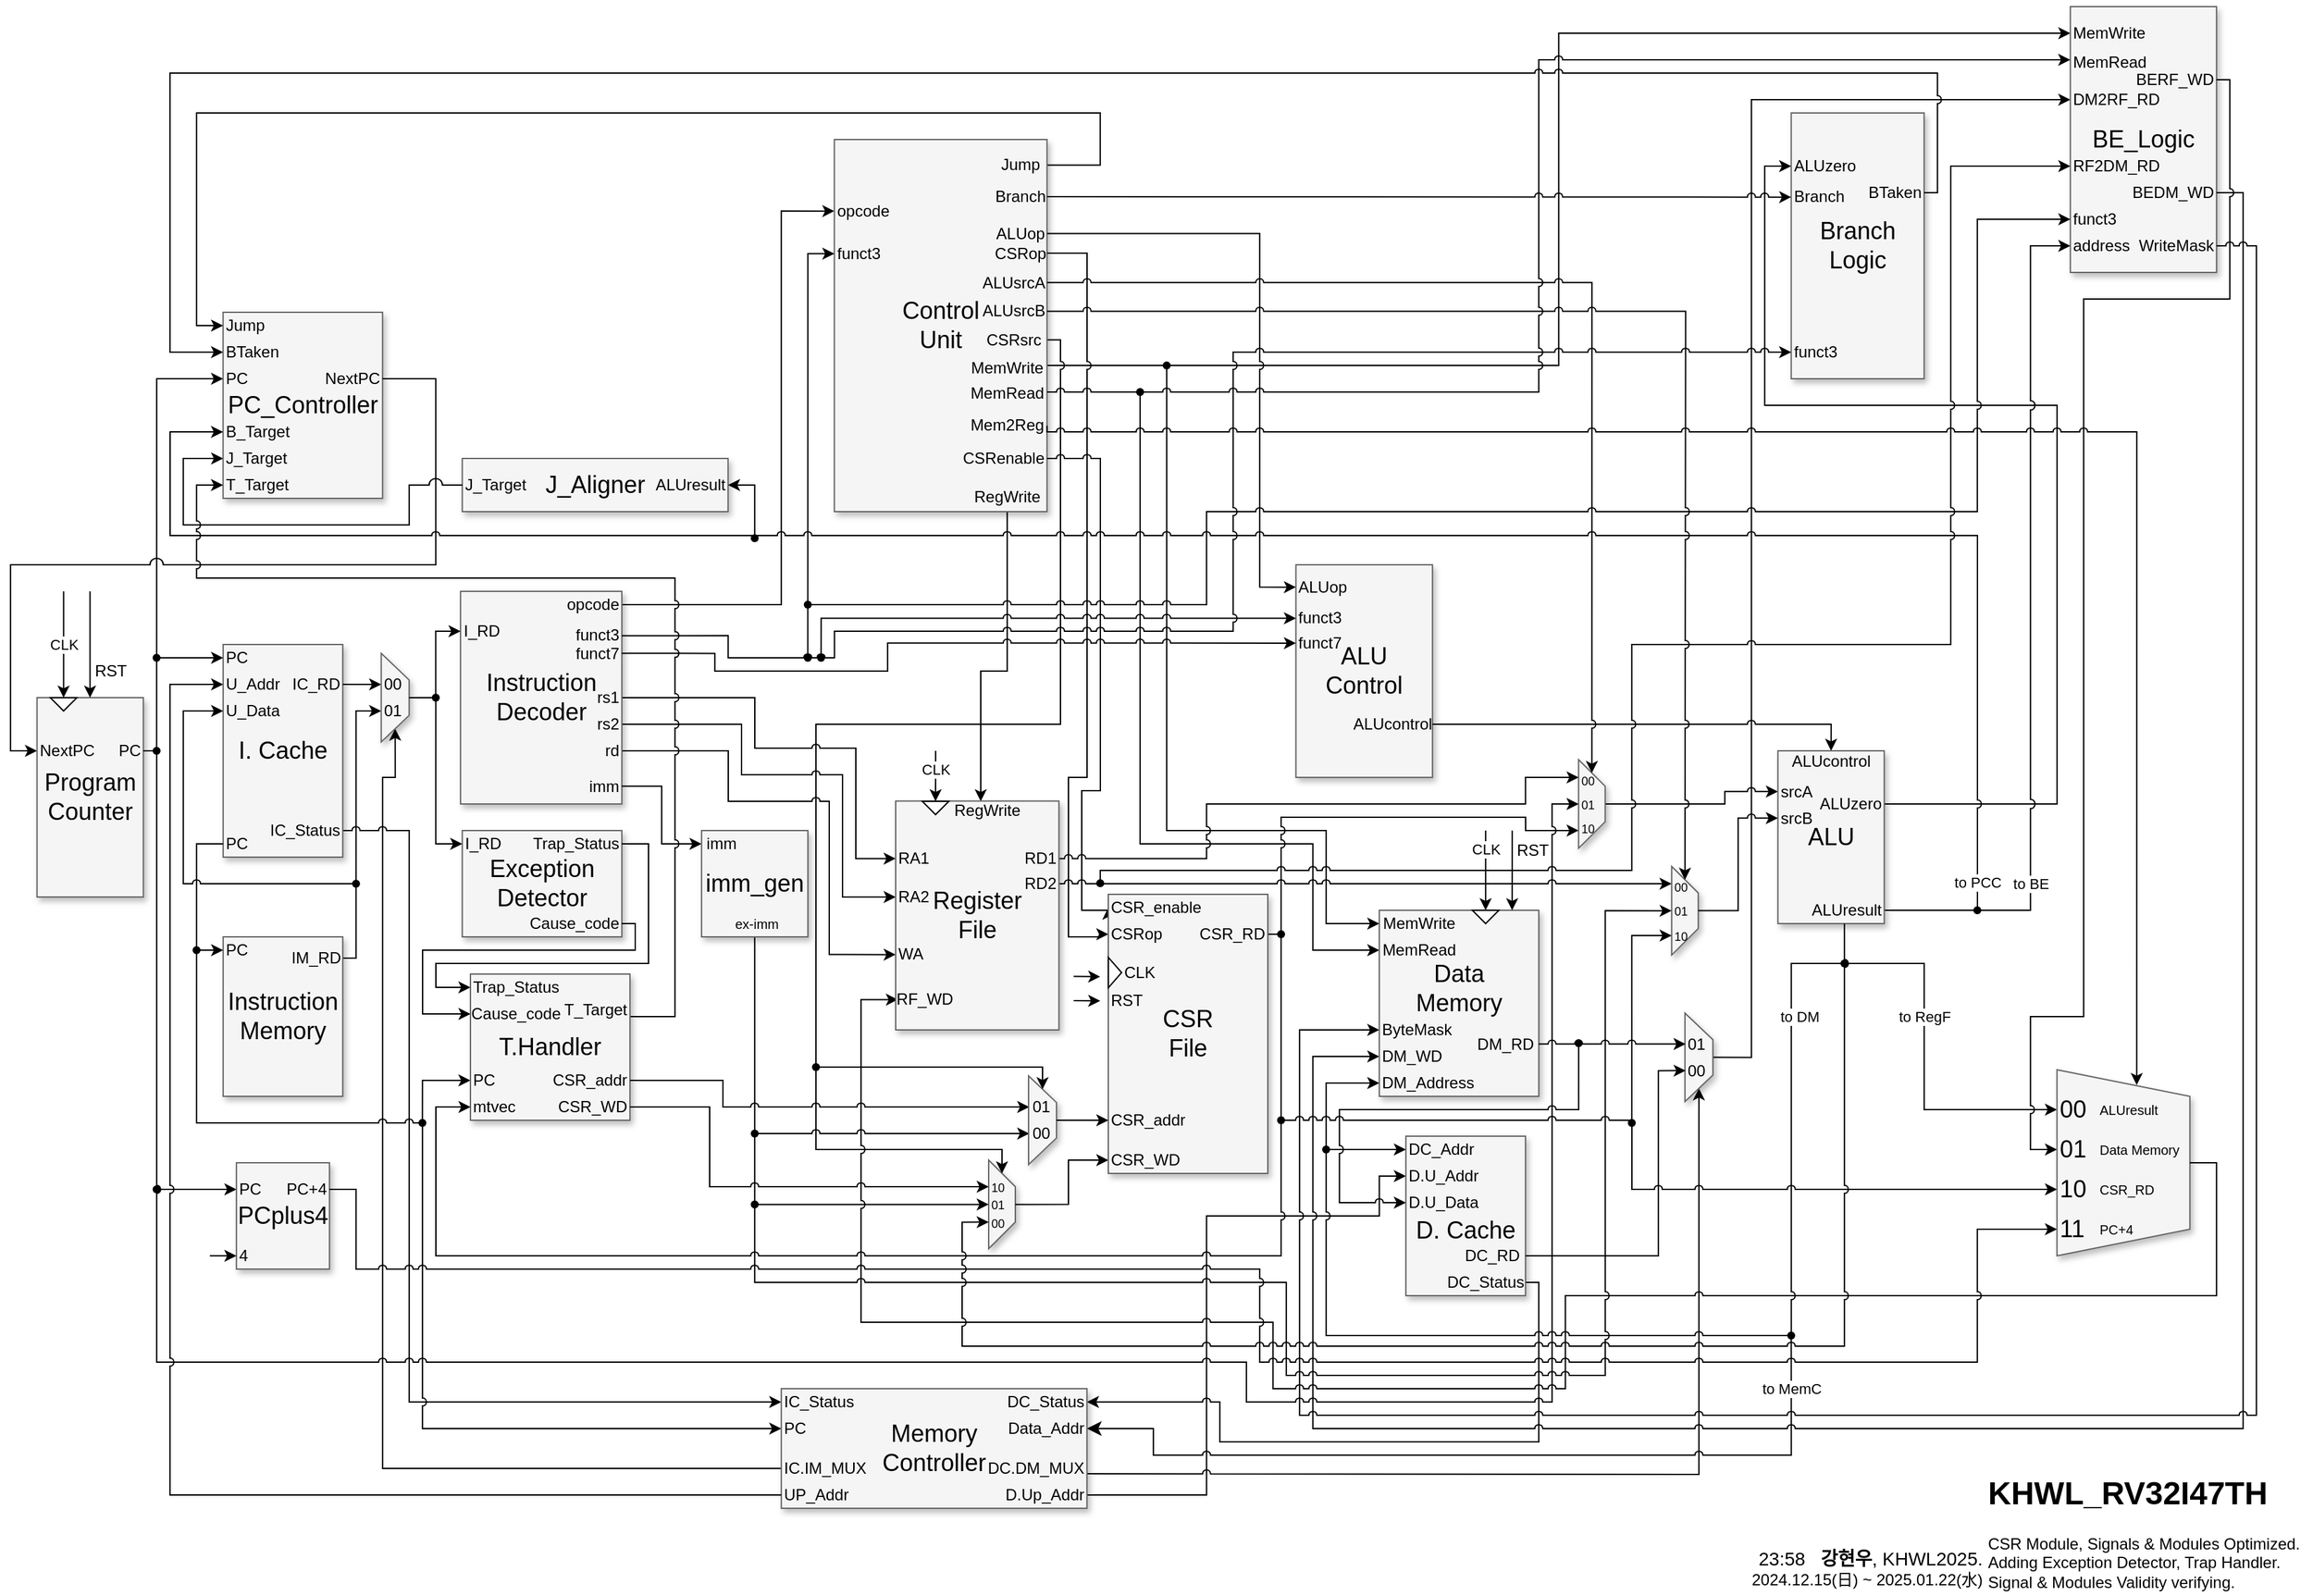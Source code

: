 <mxfile version="26.0.6">
  <diagram name="Page-1" id="90a13364-a465-7bf4-72fc-28e22215d7a0">
    <mxGraphModel dx="1434" dy="780" grid="1" gridSize="10" guides="1" tooltips="1" connect="1" arrows="1" fold="1" page="1" pageScale="1.5" pageWidth="1169" pageHeight="827" background="none" math="0" shadow="0">
      <root>
        <mxCell id="0" style=";html=1;" />
        <mxCell id="1" style=";html=1;" parent="0" />
        <mxCell id="QJXn4PjGb355hVGx2Jd_-11" value="" style="group" parent="1" vertex="1" connectable="0">
          <mxGeometry x="749.995" y="909.995" width="20.005" height="66.67" as="geometry" />
        </mxCell>
        <mxCell id="QJXn4PjGb355hVGx2Jd_-12" value="" style="shape=trapezoid;perimeter=trapezoidPerimeter;whiteSpace=wrap;html=1;fixedSize=1;shadow=1;strokeColor=#666666;align=center;verticalAlign=middle;fontFamily=Helvetica;fontSize=18;fontColor=default;fillColor=#f5f5f5;rotation=90;" parent="QJXn4PjGb355hVGx2Jd_-11" vertex="1">
          <mxGeometry x="-23.335" y="23.335" width="66.67" height="20" as="geometry" />
        </mxCell>
        <mxCell id="QJXn4PjGb355hVGx2Jd_-13" value="&lt;font style=&quot;font-size: 9px;&quot;&gt;10&lt;/font&gt;" style="text;html=1;align=left;verticalAlign=middle;whiteSpace=wrap;rounded=0;" parent="QJXn4PjGb355hVGx2Jd_-11" vertex="1">
          <mxGeometry y="10" width="20" height="20" as="geometry" />
        </mxCell>
        <mxCell id="QJXn4PjGb355hVGx2Jd_-14" value="&lt;font style=&quot;font-size: 9px;&quot;&gt;01&lt;/font&gt;" style="text;html=1;align=left;verticalAlign=middle;whiteSpace=wrap;rounded=0;" parent="QJXn4PjGb355hVGx2Jd_-11" vertex="1">
          <mxGeometry x="0.005" y="23.335" width="20" height="20" as="geometry" />
        </mxCell>
        <mxCell id="QJXn4PjGb355hVGx2Jd_-15" value="&lt;font style=&quot;font-size: 9px;&quot;&gt;00&lt;/font&gt;" style="text;html=1;align=left;verticalAlign=middle;whiteSpace=wrap;rounded=0;" parent="QJXn4PjGb355hVGx2Jd_-11" vertex="1">
          <mxGeometry y="36.68" width="20" height="20" as="geometry" />
        </mxCell>
        <mxCell id="jQQxH6LwXFBK_Qau7PEY-23" value="PC_Controller" style="whiteSpace=wrap;html=1;shadow=1;fontSize=18;fillColor=#f5f5f5;strokeColor=#666666;" parent="1" vertex="1">
          <mxGeometry x="173.85" y="272" width="120" height="140" as="geometry" />
        </mxCell>
        <mxCell id="7fQUANpCW0_2PBthWF22-49" value="" style="shape=waypoint;sketch=0;size=6;pointerEvents=1;points=[];fillColor=none;resizable=0;rotatable=0;perimeter=centerPerimeter;snapToPoint=1;" parent="1" vertex="1">
          <mxGeometry x="1383.91" y="752" width="20" height="20" as="geometry" />
        </mxCell>
        <mxCell id="BtpwSkirMHUlfhhFMKDF-21" style="edgeStyle=orthogonalEdgeStyle;rounded=0;orthogonalLoop=1;jettySize=auto;html=1;entryX=0;entryY=0.5;entryDx=0;entryDy=0;jumpStyle=arc;" parent="1" source="F4LApp7SRapzV72RJLrX-73" target="BtpwSkirMHUlfhhFMKDF-3" edge="1">
          <mxGeometry relative="1" as="geometry">
            <Array as="points">
              <mxPoint x="1178.91" y="312" />
              <mxPoint x="1178.91" y="62" />
            </Array>
          </mxGeometry>
        </mxCell>
        <mxCell id="JPoRV0-0kWKYk73e9sCu-6" style="edgeStyle=orthogonalEdgeStyle;rounded=0;orthogonalLoop=1;jettySize=auto;html=1;entryX=0;entryY=0.5;entryDx=0;entryDy=0;" parent="1" source="_H_bEt4n4NwgmmSnS2Ty-18" target="BtpwSkirMHUlfhhFMKDF-7" edge="1">
          <mxGeometry relative="1" as="geometry">
            <Array as="points">
              <mxPoint x="1323.91" y="833" />
              <mxPoint x="1323.91" y="112" />
            </Array>
          </mxGeometry>
        </mxCell>
        <mxCell id="LOUQa-txSwxVZWsO9tRF-3" style="edgeStyle=orthogonalEdgeStyle;rounded=0;orthogonalLoop=1;jettySize=auto;html=1;exitX=1;exitY=0.5;exitDx=0;exitDy=0;jumpStyle=arc;entryX=0;entryY=0.5;entryDx=0;entryDy=0;" parent="1" source="LOUQa-txSwxVZWsO9tRF-1" target="QJXn4PjGb355hVGx2Jd_-12" edge="1">
          <mxGeometry relative="1" as="geometry">
            <Array as="points">
              <mxPoint x="804" y="293" />
              <mxPoint x="804" y="582" />
              <mxPoint x="620" y="582" />
              <mxPoint x="620" y="902" />
              <mxPoint x="760" y="902" />
            </Array>
            <mxPoint x="780" y="900" as="targetPoint" />
          </mxGeometry>
        </mxCell>
        <mxCell id="_H_bEt4n4NwgmmSnS2Ty-8" style="edgeStyle=orthogonalEdgeStyle;rounded=0;orthogonalLoop=1;jettySize=auto;html=1;entryX=0;entryY=0.5;entryDx=0;entryDy=0;" parent="1" source="_H_bEt4n4NwgmmSnS2Ty-7" target="_H_bEt4n4NwgmmSnS2Ty-3" edge="1">
          <mxGeometry relative="1" as="geometry">
            <Array as="points">
              <mxPoint x="913.91" y="1162" />
              <mxPoint x="913.91" y="952" />
              <mxPoint x="1043.91" y="952" />
              <mxPoint x="1043.91" y="922" />
            </Array>
          </mxGeometry>
        </mxCell>
        <mxCell id="_H_bEt4n4NwgmmSnS2Ty-23" style="edgeStyle=orthogonalEdgeStyle;rounded=0;orthogonalLoop=1;jettySize=auto;html=1;entryX=1;entryY=0.5;entryDx=0;entryDy=0;jumpStyle=arc;" parent="1" target="_H_bEt4n4NwgmmSnS2Ty-18" edge="1">
          <mxGeometry relative="1" as="geometry">
            <mxPoint x="820.91" y="1146" as="sourcePoint" />
            <mxPoint x="1513.91" y="147" as="targetPoint" />
          </mxGeometry>
        </mxCell>
        <mxCell id="09E98BjTh2XKiK8LabDe-4" style="edgeStyle=orthogonalEdgeStyle;rounded=0;orthogonalLoop=1;jettySize=auto;html=1;entryX=1;entryY=0.5;entryDx=0;entryDy=0;fontSize=12;startSize=8;endSize=8;jumpStyle=arc;" parent="1" source="09E98BjTh2XKiK8LabDe-3" target="_H_bEt4n4NwgmmSnS2Ty-25" edge="1">
          <mxGeometry relative="1" as="geometry">
            <Array as="points">
              <mxPoint x="1353.91" y="1132" />
              <mxPoint x="873.91" y="1132" />
              <mxPoint x="873.91" y="1112" />
            </Array>
          </mxGeometry>
        </mxCell>
        <mxCell id="JPoRV0-0kWKYk73e9sCu-21" value="to MemC" style="edgeLabel;html=1;align=center;verticalAlign=middle;resizable=0;points=[];" parent="09E98BjTh2XKiK8LabDe-4" vertex="1" connectable="0">
          <mxGeometry x="-0.867" y="2" relative="1" as="geometry">
            <mxPoint x="-2" y="-3" as="offset" />
          </mxGeometry>
        </mxCell>
        <mxCell id="_H_bEt4n4NwgmmSnS2Ty-14" style="edgeStyle=orthogonalEdgeStyle;rounded=0;orthogonalLoop=1;jettySize=auto;html=1;entryX=1;entryY=0.5;entryDx=0;entryDy=0;jumpStyle=arc;exitX=1;exitY=0.5;exitDx=0;exitDy=0;" parent="1" source="_H_bEt4n4NwgmmSnS2Ty-13" target="_H_bEt4n4NwgmmSnS2Ty-5" edge="1">
          <mxGeometry relative="1" as="geometry">
            <Array as="points">
              <mxPoint x="1163.91" y="1002" />
              <mxPoint x="1163.91" y="1122" />
              <mxPoint x="923.91" y="1122" />
              <mxPoint x="923.91" y="1092" />
            </Array>
          </mxGeometry>
        </mxCell>
        <mxCell id="_H_bEt4n4NwgmmSnS2Ty-11" value="" style="group" parent="1" vertex="1" connectable="0">
          <mxGeometry x="1063.91" y="892" width="90" height="140" as="geometry" />
        </mxCell>
        <mxCell id="o8jE4zu5w3KYZrWDI-N--39" value="&lt;div&gt;&lt;br&gt;&lt;/div&gt;&lt;div&gt;D. Cache&lt;/div&gt;" style="whiteSpace=wrap;html=1;shadow=1;fontSize=18;fillColor=#f5f5f5;strokeColor=#666666;container=0;" parent="_H_bEt4n4NwgmmSnS2Ty-11" vertex="1">
          <mxGeometry width="90" height="120" as="geometry" />
        </mxCell>
        <mxCell id="o8jE4zu5w3KYZrWDI-N--41" value="DC_Addr" style="text;html=1;align=left;verticalAlign=middle;whiteSpace=wrap;rounded=0;container=0;" parent="_H_bEt4n4NwgmmSnS2Ty-11" vertex="1">
          <mxGeometry width="45" height="20" as="geometry" />
        </mxCell>
        <mxCell id="_H_bEt4n4NwgmmSnS2Ty-3" value="D.U_Addr" style="text;html=1;align=left;verticalAlign=middle;whiteSpace=wrap;rounded=0;" parent="_H_bEt4n4NwgmmSnS2Ty-11" vertex="1">
          <mxGeometry y="20" width="45" height="20" as="geometry" />
        </mxCell>
        <mxCell id="_H_bEt4n4NwgmmSnS2Ty-4" value="D.U_Data" style="text;html=1;align=left;verticalAlign=middle;whiteSpace=wrap;rounded=0;" parent="_H_bEt4n4NwgmmSnS2Ty-11" vertex="1">
          <mxGeometry y="40" width="37.5" height="20" as="geometry" />
        </mxCell>
        <mxCell id="_H_bEt4n4NwgmmSnS2Ty-12" value="DC_RD" style="text;html=1;align=center;verticalAlign=middle;whiteSpace=wrap;rounded=0;container=0;" parent="_H_bEt4n4NwgmmSnS2Ty-11" vertex="1">
          <mxGeometry x="40" y="80" width="50" height="20" as="geometry" />
        </mxCell>
        <mxCell id="_H_bEt4n4NwgmmSnS2Ty-13" value="DC_Status" style="text;html=1;align=center;verticalAlign=middle;whiteSpace=wrap;rounded=0;container=0;" parent="_H_bEt4n4NwgmmSnS2Ty-11" vertex="1">
          <mxGeometry x="30" y="100" width="60" height="20" as="geometry" />
        </mxCell>
        <mxCell id="o8jE4zu5w3KYZrWDI-N--35" style="edgeStyle=orthogonalEdgeStyle;rounded=0;orthogonalLoop=1;jettySize=auto;html=1;entryX=1;entryY=0.5;entryDx=0;entryDy=0;" parent="1" source="o8jE4zu5w3KYZrWDI-N--34" target="o8jE4zu5w3KYZrWDI-N--13" edge="1">
          <mxGeometry relative="1" as="geometry">
            <mxPoint x="303.91" y="612" as="targetPoint" />
            <Array as="points">
              <mxPoint x="293.91" y="1142" />
              <mxPoint x="293.91" y="622" />
              <mxPoint x="302.91" y="622" />
            </Array>
          </mxGeometry>
        </mxCell>
        <mxCell id="o8jE4zu5w3KYZrWDI-N--18" style="edgeStyle=orthogonalEdgeStyle;rounded=0;orthogonalLoop=1;jettySize=auto;html=1;entryX=0;entryY=0.5;entryDx=0;entryDy=0;exitX=1;exitY=0.5;exitDx=0;exitDy=0;" parent="1" source="wyz3YsZ-V2g4d5ax0XK7-10" target="o8jE4zu5w3KYZrWDI-N--15" edge="1">
          <mxGeometry relative="1" as="geometry">
            <Array as="points">
              <mxPoint x="273.91" y="758" />
              <mxPoint x="273.91" y="572" />
            </Array>
          </mxGeometry>
        </mxCell>
        <mxCell id="o8jE4zu5w3KYZrWDI-N--29" style="edgeStyle=orthogonalEdgeStyle;rounded=0;orthogonalLoop=1;jettySize=auto;html=1;entryX=0;entryY=0.5;entryDx=0;entryDy=0;jumpStyle=arc;" parent="1" source="o8jE4zu5w3KYZrWDI-N--27" target="o8jE4zu5w3KYZrWDI-N--28" edge="1">
          <mxGeometry relative="1" as="geometry">
            <Array as="points">
              <mxPoint x="313.91" y="662" />
              <mxPoint x="313.91" y="1092" />
            </Array>
          </mxGeometry>
        </mxCell>
        <mxCell id="o8jE4zu5w3KYZrWDI-N--26" style="edgeStyle=orthogonalEdgeStyle;rounded=0;orthogonalLoop=1;jettySize=auto;html=1;entryX=0;entryY=0.5;entryDx=0;entryDy=0;jumpStyle=arc;" parent="1" source="o8jE4zu5w3KYZrWDI-N--25" target="wyz3YsZ-V2g4d5ax0XK7-13" edge="1">
          <mxGeometry relative="1" as="geometry">
            <Array as="points">
              <mxPoint x="153.91" y="882" />
              <mxPoint x="323.91" y="882" />
              <mxPoint x="323.91" y="1112" />
            </Array>
          </mxGeometry>
        </mxCell>
        <mxCell id="zFS1pn2A8cmfrVWvFFyQ-30" style="edgeStyle=orthogonalEdgeStyle;rounded=0;orthogonalLoop=1;jettySize=auto;html=1;entryX=0;entryY=0.5;entryDx=0;entryDy=0;" parent="1" source="7fQUANpCW0_2PBthWF22-51" target="s6hKSkpy---ewfnxM8lV-30" edge="1">
          <mxGeometry relative="1" as="geometry">
            <Array as="points">
              <mxPoint x="133.91" y="932" />
            </Array>
            <mxPoint x="133.91" y="942" as="sourcePoint" />
          </mxGeometry>
        </mxCell>
        <mxCell id="zFS1pn2A8cmfrVWvFFyQ-49" style="edgeStyle=orthogonalEdgeStyle;rounded=0;orthogonalLoop=1;jettySize=auto;html=1;entryX=0;entryY=0.5;entryDx=0;entryDy=0;jumpStyle=arc;" parent="1" source="q9rqpO51LhmBKndgSOn--5" target="laC3dYbV331lfGwgBf-x-6" edge="1">
          <mxGeometry relative="1" as="geometry">
            <Array as="points">
              <mxPoint x="1303.91" y="642" />
              <mxPoint x="1303.91" y="633" />
            </Array>
          </mxGeometry>
        </mxCell>
        <mxCell id="F4LApp7SRapzV72RJLrX-61" value="" style="group" parent="1" vertex="1" connectable="0">
          <mxGeometry x="973.85" y="462" width="110.06" height="160" as="geometry" />
        </mxCell>
        <mxCell id="-hvyRLRQOOJ3VwnVLbOB-56" value="ALU&lt;div&gt;Control&lt;/div&gt;" style="whiteSpace=wrap;html=1;shadow=1;fontSize=18;fillColor=#f5f5f5;strokeColor=#666666;" parent="F4LApp7SRapzV72RJLrX-61" vertex="1">
          <mxGeometry x="7.337" width="102.723" height="160" as="geometry" />
        </mxCell>
        <mxCell id="-hvyRLRQOOJ3VwnVLbOB-61" value="ALUop" style="text;html=1;align=left;verticalAlign=middle;whiteSpace=wrap;rounded=0;" parent="F4LApp7SRapzV72RJLrX-61" vertex="1">
          <mxGeometry x="7.337" y="8.421" width="29.349" height="16.842" as="geometry" />
        </mxCell>
        <mxCell id="-hvyRLRQOOJ3VwnVLbOB-64" value="funct3" style="text;html=1;align=left;verticalAlign=middle;whiteSpace=wrap;rounded=0;" parent="F4LApp7SRapzV72RJLrX-61" vertex="1">
          <mxGeometry x="7.337" y="30" width="29.349" height="20.53" as="geometry" />
        </mxCell>
        <mxCell id="-hvyRLRQOOJ3VwnVLbOB-65" value="funct7" style="text;html=1;align=left;verticalAlign=middle;whiteSpace=wrap;rounded=0;" parent="F4LApp7SRapzV72RJLrX-61" vertex="1">
          <mxGeometry x="7.337" y="50.526" width="29.349" height="16.842" as="geometry" />
        </mxCell>
        <mxCell id="F4LApp7SRapzV72RJLrX-1" value="ALUcontrol" style="text;html=1;align=center;verticalAlign=middle;whiteSpace=wrap;rounded=0;" parent="F4LApp7SRapzV72RJLrX-61" vertex="1">
          <mxGeometry x="50" y="110" width="60.06" height="20" as="geometry" />
        </mxCell>
        <mxCell id="F4LApp7SRapzV72RJLrX-75" style="edgeStyle=orthogonalEdgeStyle;rounded=0;orthogonalLoop=1;jettySize=auto;html=1;entryX=0;entryY=0.5;entryDx=0;entryDy=0;" parent="1" source="7fQUANpCW0_2PBthWF22-40" target="F4LApp7SRapzV72RJLrX-43" edge="1">
          <mxGeometry relative="1" as="geometry">
            <Array as="points">
              <mxPoint x="863.91" y="672" />
              <mxPoint x="993.91" y="672" />
              <mxPoint x="993.91" y="752" />
            </Array>
          </mxGeometry>
        </mxCell>
        <mxCell id="laC3dYbV331lfGwgBf-x-2" style="edgeStyle=orthogonalEdgeStyle;rounded=0;orthogonalLoop=1;jettySize=auto;html=1;entryX=0;entryY=0.5;entryDx=0;entryDy=0;" parent="1" source="7fQUANpCW0_2PBthWF22-49" target="F4LApp7SRapzV72RJLrX-87" edge="1">
          <mxGeometry relative="1" as="geometry">
            <Array as="points">
              <mxPoint x="1453.91" y="762" />
              <mxPoint x="1453.91" y="872" />
            </Array>
          </mxGeometry>
        </mxCell>
        <mxCell id="laC3dYbV331lfGwgBf-x-4" value="to RegF" style="edgeLabel;html=1;align=center;verticalAlign=middle;resizable=0;points=[];" parent="laC3dYbV331lfGwgBf-x-2" vertex="1" connectable="0">
          <mxGeometry relative="1" as="geometry">
            <mxPoint y="-35" as="offset" />
          </mxGeometry>
        </mxCell>
        <mxCell id="MuofbJJSr7D3HssxxxzW-17" style="edgeStyle=orthogonalEdgeStyle;rounded=0;orthogonalLoop=1;jettySize=auto;html=1;entryX=0;entryY=0.5;entryDx=0;entryDy=0;" parent="1" source="7fQUANpCW0_2PBthWF22-30" target="jQQxH6LwXFBK_Qau7PEY-24" edge="1">
          <mxGeometry relative="1" as="geometry">
            <Array as="points">
              <mxPoint x="123.91" y="322" />
            </Array>
          </mxGeometry>
        </mxCell>
        <mxCell id="laC3dYbV331lfGwgBf-x-32" style="edgeStyle=orthogonalEdgeStyle;rounded=0;orthogonalLoop=1;jettySize=auto;html=1;entryX=0;entryY=0.5;entryDx=0;entryDy=0;jumpStyle=arc;exitX=1;exitY=0.5;exitDx=0;exitDy=0;" parent="1" source="laC3dYbV331lfGwgBf-x-29" target="laC3dYbV331lfGwgBf-x-28" edge="1">
          <mxGeometry relative="1" as="geometry">
            <Array as="points">
              <mxPoint x="1553.91" y="642" />
              <mxPoint x="1553.91" y="342" />
              <mxPoint x="1333.91" y="342" />
              <mxPoint x="1333.91" y="162" />
            </Array>
          </mxGeometry>
        </mxCell>
        <mxCell id="q9rqpO51LhmBKndgSOn--22" style="edgeStyle=orthogonalEdgeStyle;rounded=0;orthogonalLoop=1;jettySize=auto;html=1;entryX=0;entryY=0.5;entryDx=0;entryDy=0;exitX=1;exitY=0.5;exitDx=0;exitDy=0;jumpStyle=arc;" parent="1" source="-hvyRLRQOOJ3VwnVLbOB-8" target="JqTOLJbfiFGYhZ1s0W8t-8" edge="1">
          <mxGeometry relative="1" as="geometry">
            <Array as="points">
              <mxPoint x="564" y="582" />
              <mxPoint x="564" y="620" />
              <mxPoint x="640" y="620" />
              <mxPoint x="640" y="712" />
            </Array>
          </mxGeometry>
        </mxCell>
        <mxCell id="q9rqpO51LhmBKndgSOn--23" style="edgeStyle=orthogonalEdgeStyle;rounded=0;orthogonalLoop=1;jettySize=auto;html=1;entryX=0;entryY=0.5;entryDx=0;entryDy=0;exitX=1;exitY=0.5;exitDx=0;exitDy=0;jumpStyle=arc;" parent="1" source="-hvyRLRQOOJ3VwnVLbOB-9" target="JqTOLJbfiFGYhZ1s0W8t-10" edge="1">
          <mxGeometry relative="1" as="geometry">
            <Array as="points">
              <mxPoint x="554" y="602" />
              <mxPoint x="554" y="640" />
              <mxPoint x="630" y="640" />
              <mxPoint x="630" y="755" />
            </Array>
          </mxGeometry>
        </mxCell>
        <mxCell id="q9rqpO51LhmBKndgSOn--36" style="edgeStyle=orthogonalEdgeStyle;rounded=0;orthogonalLoop=1;jettySize=auto;html=1;entryX=0;entryY=0.5;entryDx=0;entryDy=0;" parent="1" source="7fQUANpCW0_2PBthWF22-39" target="F4LApp7SRapzV72RJLrX-42" edge="1">
          <mxGeometry relative="1" as="geometry">
            <Array as="points">
              <mxPoint x="883.91" y="662" />
              <mxPoint x="1003.91" y="662" />
              <mxPoint x="1003.91" y="732" />
            </Array>
          </mxGeometry>
        </mxCell>
        <mxCell id="zFS1pn2A8cmfrVWvFFyQ-2" style="edgeStyle=orthogonalEdgeStyle;rounded=0;orthogonalLoop=1;jettySize=auto;html=1;entryX=0.384;entryY=0.014;entryDx=0;entryDy=0;entryPerimeter=0;" parent="1" source="-hvyRLRQOOJ3VwnVLbOB-48" target="zFS1pn2A8cmfrVWvFFyQ-1" edge="1">
          <mxGeometry relative="1" as="geometry">
            <Array as="points">
              <mxPoint x="764" y="542" />
              <mxPoint x="744" y="542" />
              <mxPoint x="744" y="640" />
            </Array>
          </mxGeometry>
        </mxCell>
        <mxCell id="zFS1pn2A8cmfrVWvFFyQ-11" style="edgeStyle=orthogonalEdgeStyle;rounded=0;orthogonalLoop=1;jettySize=auto;html=1;entryX=0;entryY=0.5;entryDx=0;entryDy=0;exitX=1;exitY=0.5;exitDx=0;exitDy=0;" parent="1" source="-hvyRLRQOOJ3VwnVLbOB-6" target="-hvyRLRQOOJ3VwnVLbOB-49" edge="1">
          <mxGeometry relative="1" as="geometry">
            <mxPoint x="613.85" y="212" as="targetPoint" />
            <Array as="points">
              <mxPoint x="483.91" y="492" />
              <mxPoint x="593.91" y="492" />
              <mxPoint x="593.91" y="196" />
            </Array>
            <mxPoint x="503.85" y="502" as="sourcePoint" />
          </mxGeometry>
        </mxCell>
        <mxCell id="zFS1pn2A8cmfrVWvFFyQ-12" style="edgeStyle=orthogonalEdgeStyle;rounded=0;orthogonalLoop=1;jettySize=auto;html=1;entryX=0;entryY=0.5;entryDx=0;entryDy=0;exitX=1;exitY=0.5;exitDx=0;exitDy=0;" parent="1" source="s6hKSkpy---ewfnxM8lV-1" target="jQQxH6LwXFBK_Qau7PEY-25" edge="1">
          <mxGeometry relative="1" as="geometry">
            <Array as="points">
              <mxPoint x="833.91" y="161" />
              <mxPoint x="833.91" y="122" />
              <mxPoint x="153.91" y="122" />
              <mxPoint x="153.91" y="282" />
            </Array>
          </mxGeometry>
        </mxCell>
        <mxCell id="zFS1pn2A8cmfrVWvFFyQ-35" style="edgeStyle=orthogonalEdgeStyle;rounded=0;orthogonalLoop=1;jettySize=auto;html=1;entryX=0;entryY=0.5;entryDx=0;entryDy=0;jumpStyle=arc;jumpSize=10;" parent="1" source="jQQxH6LwXFBK_Qau7PEY-29" target="0RyyWnerKbfPe0gcl8zv-7" edge="1">
          <mxGeometry relative="1" as="geometry">
            <Array as="points">
              <mxPoint x="333.91" y="322" />
              <mxPoint x="333.91" y="462" />
              <mxPoint x="13.91" y="462" />
              <mxPoint x="13.91" y="602" />
            </Array>
          </mxGeometry>
        </mxCell>
        <mxCell id="zFS1pn2A8cmfrVWvFFyQ-38" style="edgeStyle=orthogonalEdgeStyle;rounded=0;orthogonalLoop=1;jettySize=auto;html=1;entryX=0;entryY=0.5;entryDx=0;entryDy=0;exitX=1;exitY=0.5;exitDx=0;exitDy=0;jumpStyle=arc;" parent="1" source="-hvyRLRQOOJ3VwnVLbOB-7" target="JqTOLJbfiFGYhZ1s0W8t-5" edge="1">
          <mxGeometry relative="1" as="geometry">
            <Array as="points">
              <mxPoint x="574" y="562" />
              <mxPoint x="574" y="600" />
              <mxPoint x="650" y="600" />
              <mxPoint x="650" y="683" />
            </Array>
          </mxGeometry>
        </mxCell>
        <mxCell id="zFS1pn2A8cmfrVWvFFyQ-69" value="" style="group" parent="1" vertex="1" connectable="0">
          <mxGeometry x="1193.855" y="608.665" width="20.005" height="66.67" as="geometry" />
        </mxCell>
        <mxCell id="q9rqpO51LhmBKndgSOn--5" value="" style="shape=trapezoid;perimeter=trapezoidPerimeter;whiteSpace=wrap;html=1;fixedSize=1;shadow=1;strokeColor=#666666;align=center;verticalAlign=middle;fontFamily=Helvetica;fontSize=18;fontColor=default;fillColor=#f5f5f5;rotation=90;" parent="zFS1pn2A8cmfrVWvFFyQ-69" vertex="1">
          <mxGeometry x="-23.335" y="23.335" width="66.67" height="20" as="geometry" />
        </mxCell>
        <mxCell id="7fQUANpCW0_2PBthWF22-13" value="&lt;font style=&quot;font-size: 9px;&quot;&gt;00&lt;/font&gt;" style="text;html=1;align=left;verticalAlign=middle;whiteSpace=wrap;rounded=0;" parent="zFS1pn2A8cmfrVWvFFyQ-69" vertex="1">
          <mxGeometry x="0.005" y="-0.005" width="20" height="30" as="geometry" />
        </mxCell>
        <mxCell id="7fQUANpCW0_2PBthWF22-14" value="&lt;font style=&quot;font-size: 9px;&quot;&gt;01&lt;/font&gt;" style="text;html=1;align=left;verticalAlign=middle;whiteSpace=wrap;rounded=0;" parent="zFS1pn2A8cmfrVWvFFyQ-69" vertex="1">
          <mxGeometry x="0.005" y="18.335" width="20" height="30" as="geometry" />
        </mxCell>
        <mxCell id="7fQUANpCW0_2PBthWF22-15" value="&lt;font style=&quot;font-size: 9px;&quot;&gt;10&lt;/font&gt;" style="text;html=1;align=left;verticalAlign=middle;whiteSpace=wrap;rounded=0;" parent="zFS1pn2A8cmfrVWvFFyQ-69" vertex="1">
          <mxGeometry x="0.005" y="36.675" width="20" height="30" as="geometry" />
        </mxCell>
        <mxCell id="zFS1pn2A8cmfrVWvFFyQ-78" style="edgeStyle=orthogonalEdgeStyle;rounded=0;orthogonalLoop=1;jettySize=auto;html=1;entryX=0.5;entryY=0;entryDx=0;entryDy=0;jumpStyle=arc;" parent="1" source="F4LApp7SRapzV72RJLrX-1" target="F4LApp7SRapzV72RJLrX-6" edge="1">
          <mxGeometry relative="1" as="geometry" />
        </mxCell>
        <mxCell id="-hvyRLRQOOJ3VwnVLbOB-44" value="&lt;div&gt;&lt;br&gt;&lt;/div&gt;" style="text;html=1;align=center;verticalAlign=middle;whiteSpace=wrap;rounded=0;fontFamily=Helvetica;fontSize=18;fontColor=default;container=0;" parent="1" vertex="1">
          <mxGeometry x="1553.85" y="912" width="60" height="30" as="geometry" />
        </mxCell>
        <mxCell id="-hvyRLRQOOJ3VwnVLbOB-43" value="" style="shape=trapezoid;perimeter=trapezoidPerimeter;whiteSpace=wrap;html=1;fixedSize=1;shadow=1;strokeColor=#666666;align=center;verticalAlign=middle;fontFamily=Helvetica;fontSize=18;fontColor=default;fillColor=#f5f5f5;rotation=90;container=0;" parent="1" vertex="1">
          <mxGeometry x="1533.85" y="862" width="140" height="100" as="geometry" />
        </mxCell>
        <mxCell id="F4LApp7SRapzV72RJLrX-87" value="&lt;span style=&quot;font-size: 18px;&quot;&gt;00&lt;/span&gt;" style="text;html=1;align=left;verticalAlign=middle;whiteSpace=wrap;rounded=0;container=0;" parent="1" vertex="1">
          <mxGeometry x="1553.85" y="862" width="30" height="20" as="geometry" />
        </mxCell>
        <mxCell id="F4LApp7SRapzV72RJLrX-88" value="&lt;span style=&quot;font-size: 18px;&quot;&gt;01&lt;/span&gt;" style="text;html=1;align=left;verticalAlign=middle;whiteSpace=wrap;rounded=0;container=0;" parent="1" vertex="1">
          <mxGeometry x="1553.85" y="892" width="35" height="20" as="geometry" />
        </mxCell>
        <mxCell id="F4LApp7SRapzV72RJLrX-89" value="&lt;span style=&quot;font-size: 18px;&quot;&gt;10&lt;/span&gt;" style="text;html=1;align=left;verticalAlign=middle;whiteSpace=wrap;rounded=0;container=0;" parent="1" vertex="1">
          <mxGeometry x="1553.85" y="922" width="30" height="20" as="geometry" />
        </mxCell>
        <mxCell id="F4LApp7SRapzV72RJLrX-91" value="&lt;font style=&quot;font-size: 10px;&quot;&gt;ALUresult&lt;/font&gt;" style="text;html=1;align=left;verticalAlign=middle;whiteSpace=wrap;rounded=0;container=0;" parent="1" vertex="1">
          <mxGeometry x="1583.85" y="867" width="50" height="10" as="geometry" />
        </mxCell>
        <mxCell id="F4LApp7SRapzV72RJLrX-92" value="&lt;font style=&quot;font-size: 10px;&quot;&gt;Data Memory&lt;/font&gt;" style="text;html=1;align=left;verticalAlign=middle;whiteSpace=wrap;rounded=0;container=0;" parent="1" vertex="1">
          <mxGeometry x="1583.85" y="892" width="70" height="20" as="geometry" />
        </mxCell>
        <mxCell id="F4LApp7SRapzV72RJLrX-93" value="&lt;span style=&quot;font-size: 10px;&quot;&gt;CSR_RD&lt;/span&gt;" style="text;html=1;align=left;verticalAlign=middle;whiteSpace=wrap;rounded=0;container=0;" parent="1" vertex="1">
          <mxGeometry x="1583.85" y="922" width="70" height="20" as="geometry" />
        </mxCell>
        <mxCell id="-nASIVS76yrskM6xYjcV-2" value="&lt;h1 style=&quot;margin-top: 0px;&quot;&gt;KHWL_RV32I47TH&lt;/h1&gt;&lt;p&gt;&lt;span style=&quot;background-color: transparent;&quot;&gt;CSR Module, Signals &amp;amp; Modules Optimized.&lt;br&gt;&lt;/span&gt;Adding&amp;nbsp;&lt;span style=&quot;background-color: transparent;&quot;&gt;Exception Detector, Trap Handler.&amp;nbsp;&lt;br&gt;&lt;/span&gt;Signal &amp;amp; Modules Validity verifying.&lt;/p&gt;&lt;p&gt;&lt;/p&gt;&lt;p&gt;&lt;/p&gt;" style="text;html=1;whiteSpace=wrap;overflow=hidden;rounded=0;" parent="1" vertex="1">
          <mxGeometry x="1500.03" y="1140" width="244.94" height="94" as="geometry" />
        </mxCell>
        <mxCell id="-nASIVS76yrskM6xYjcV-3" value="&lt;div style=&quot;&quot;&gt;&lt;span style=&quot;font-size: 14px; background-color: transparent;&quot;&gt;23:58&lt;/span&gt;&lt;b style=&quot;font-size: 14px; background-color: transparent;&quot;&gt;&amp;nbsp; &amp;nbsp;강현우&lt;/b&gt;&lt;span style=&quot;font-size: 14px; background-color: transparent;&quot;&gt;, KHWL2025.&lt;/span&gt;&lt;/div&gt;&lt;span style=&quot;&quot;&gt;&lt;div style=&quot;&quot;&gt;&lt;span style=&quot;background-color: transparent;&quot;&gt;2024.12.15(日) ~ 2025.01.22(水)&lt;/span&gt;&lt;/div&gt;&lt;/span&gt;" style="text;html=1;align=right;verticalAlign=middle;whiteSpace=wrap;rounded=0;" parent="1" vertex="1">
          <mxGeometry x="1320" y="1199" width="179.94" height="35" as="geometry" />
        </mxCell>
        <mxCell id="wTCf3CvT70fc92s2WAtQ-12" value="" style="group" parent="1" vertex="1" connectable="0">
          <mxGeometry x="353.85" y="382" width="200" height="40" as="geometry" />
        </mxCell>
        <mxCell id="wTCf3CvT70fc92s2WAtQ-9" value="&lt;div&gt;J_Aligner&lt;/div&gt;" style="whiteSpace=wrap;html=1;shadow=1;fontSize=18;fillColor=#f5f5f5;strokeColor=#666666;" parent="wTCf3CvT70fc92s2WAtQ-12" vertex="1">
          <mxGeometry width="200" height="40" as="geometry" />
        </mxCell>
        <mxCell id="wTCf3CvT70fc92s2WAtQ-10" value="J_Target" style="text;html=1;align=left;verticalAlign=middle;whiteSpace=wrap;rounded=0;" parent="wTCf3CvT70fc92s2WAtQ-12" vertex="1">
          <mxGeometry y="10" width="50" height="20" as="geometry" />
        </mxCell>
        <mxCell id="wTCf3CvT70fc92s2WAtQ-11" value="ALUresult" style="text;html=1;align=right;verticalAlign=middle;whiteSpace=wrap;rounded=0;" parent="wTCf3CvT70fc92s2WAtQ-12" vertex="1">
          <mxGeometry x="140" y="10" width="60" height="20" as="geometry" />
        </mxCell>
        <mxCell id="wTCf3CvT70fc92s2WAtQ-15" style="edgeStyle=orthogonalEdgeStyle;rounded=0;orthogonalLoop=1;jettySize=auto;html=1;entryX=0;entryY=0.5;entryDx=0;entryDy=0;jumpStyle=arc;jumpSize=10;" parent="1" source="wTCf3CvT70fc92s2WAtQ-10" target="jQQxH6LwXFBK_Qau7PEY-26" edge="1">
          <mxGeometry relative="1" as="geometry">
            <Array as="points">
              <mxPoint x="313.91" y="402" />
              <mxPoint x="313.91" y="432" />
              <mxPoint x="143.91" y="432" />
              <mxPoint x="143.91" y="382" />
            </Array>
          </mxGeometry>
        </mxCell>
        <mxCell id="wTCf3CvT70fc92s2WAtQ-16" value="" style="group" parent="1" vertex="1" connectable="0">
          <mxGeometry x="333.91" y="482" width="140" height="160" as="geometry" />
        </mxCell>
        <mxCell id="-hvyRLRQOOJ3VwnVLbOB-1" value="Instruction&lt;div&gt;Decoder&lt;/div&gt;" style="whiteSpace=wrap;html=1;shadow=1;fontSize=18;fillColor=#f5f5f5;strokeColor=#666666;" parent="wTCf3CvT70fc92s2WAtQ-16" vertex="1">
          <mxGeometry x="18.667" width="121.333" height="160" as="geometry" />
        </mxCell>
        <mxCell id="-hvyRLRQOOJ3VwnVLbOB-2" value="I_RD" style="text;html=1;align=left;verticalAlign=middle;whiteSpace=wrap;rounded=0;" parent="wTCf3CvT70fc92s2WAtQ-16" vertex="1">
          <mxGeometry x="18.667" y="20" width="28" height="20" as="geometry" />
        </mxCell>
        <mxCell id="-hvyRLRQOOJ3VwnVLbOB-6" value="opcode" style="text;html=1;align=right;verticalAlign=middle;whiteSpace=wrap;rounded=0;" parent="wTCf3CvT70fc92s2WAtQ-16" vertex="1">
          <mxGeometry x="90" width="50" height="20" as="geometry" />
        </mxCell>
        <mxCell id="-hvyRLRQOOJ3VwnVLbOB-7" value="&lt;div style=&quot;&quot;&gt;&lt;span style=&quot;background-color: transparent;&quot;&gt;rs1&lt;/span&gt;&lt;/div&gt;" style="text;html=1;align=right;verticalAlign=middle;whiteSpace=wrap;rounded=0;" parent="wTCf3CvT70fc92s2WAtQ-16" vertex="1">
          <mxGeometry x="121.333" y="73.333" width="18.667" height="13.333" as="geometry" />
        </mxCell>
        <mxCell id="-hvyRLRQOOJ3VwnVLbOB-8" value="rs2" style="text;html=1;align=right;verticalAlign=middle;whiteSpace=wrap;rounded=0;" parent="wTCf3CvT70fc92s2WAtQ-16" vertex="1">
          <mxGeometry x="121.333" y="93.333" width="18.667" height="13.333" as="geometry" />
        </mxCell>
        <mxCell id="-hvyRLRQOOJ3VwnVLbOB-9" value="rd" style="text;html=1;align=right;verticalAlign=middle;whiteSpace=wrap;rounded=0;" parent="wTCf3CvT70fc92s2WAtQ-16" vertex="1">
          <mxGeometry x="121.333" y="113.333" width="18.667" height="13.333" as="geometry" />
        </mxCell>
        <mxCell id="-hvyRLRQOOJ3VwnVLbOB-10" value="imm" style="text;html=1;align=right;verticalAlign=middle;whiteSpace=wrap;rounded=0;" parent="wTCf3CvT70fc92s2WAtQ-16" vertex="1">
          <mxGeometry x="112" y="140" width="28" height="13.333" as="geometry" />
        </mxCell>
        <mxCell id="-hvyRLRQOOJ3VwnVLbOB-11" value="funct3" style="text;html=1;align=right;verticalAlign=middle;whiteSpace=wrap;rounded=0;" parent="wTCf3CvT70fc92s2WAtQ-16" vertex="1">
          <mxGeometry x="102.667" y="26.667" width="37.333" height="13.333" as="geometry" />
        </mxCell>
        <mxCell id="-hvyRLRQOOJ3VwnVLbOB-12" value="funct7" style="text;html=1;align=right;verticalAlign=middle;whiteSpace=wrap;rounded=0;" parent="wTCf3CvT70fc92s2WAtQ-16" vertex="1">
          <mxGeometry x="102.667" y="40" width="37.333" height="13.333" as="geometry" />
        </mxCell>
        <mxCell id="wTCf3CvT70fc92s2WAtQ-32" style="edgeStyle=orthogonalEdgeStyle;rounded=0;orthogonalLoop=1;jettySize=auto;html=1;entryX=0;entryY=0.5;entryDx=0;entryDy=0;" parent="1" source="-hvyRLRQOOJ3VwnVLbOB-10" target="laC3dYbV331lfGwgBf-x-16" edge="1">
          <mxGeometry relative="1" as="geometry">
            <Array as="points">
              <mxPoint x="503.91" y="629" />
              <mxPoint x="503.91" y="672" />
            </Array>
          </mxGeometry>
        </mxCell>
        <mxCell id="wTCf3CvT70fc92s2WAtQ-35" value="" style="group" parent="1" vertex="1" connectable="0">
          <mxGeometry x="1353.85" y="122" width="100" height="200" as="geometry" />
        </mxCell>
        <mxCell id="laC3dYbV331lfGwgBf-x-27" value="Branch&lt;div&gt;Logic&lt;/div&gt;" style="whiteSpace=wrap;html=1;shadow=1;fontSize=18;fillColor=#f5f5f5;strokeColor=#666666;" parent="wTCf3CvT70fc92s2WAtQ-35" vertex="1">
          <mxGeometry width="100" height="200" as="geometry" />
        </mxCell>
        <mxCell id="laC3dYbV331lfGwgBf-x-28" value="ALUzero" style="text;html=1;align=left;verticalAlign=middle;whiteSpace=wrap;rounded=0;" parent="wTCf3CvT70fc92s2WAtQ-35" vertex="1">
          <mxGeometry y="30" width="50" height="20" as="geometry" />
        </mxCell>
        <mxCell id="laC3dYbV331lfGwgBf-x-42" value="Branch" style="text;html=1;align=left;verticalAlign=middle;whiteSpace=wrap;rounded=0;" parent="wTCf3CvT70fc92s2WAtQ-35" vertex="1">
          <mxGeometry y="50" width="40" height="26.67" as="geometry" />
        </mxCell>
        <mxCell id="s6hKSkpy---ewfnxM8lV-11" value="BTaken" style="text;html=1;align=right;verticalAlign=middle;whiteSpace=wrap;rounded=0;" parent="wTCf3CvT70fc92s2WAtQ-35" vertex="1">
          <mxGeometry x="64.29" y="50" width="35.71" height="20" as="geometry" />
        </mxCell>
        <mxCell id="q9rqpO51LhmBKndgSOn--34" value="funct3" style="text;html=1;align=left;verticalAlign=middle;whiteSpace=wrap;rounded=0;" parent="wTCf3CvT70fc92s2WAtQ-35" vertex="1">
          <mxGeometry y="170" width="40" height="20" as="geometry" />
        </mxCell>
        <mxCell id="wTCf3CvT70fc92s2WAtQ-38" value="" style="group" parent="1" vertex="1" connectable="0">
          <mxGeometry x="633.85" y="142" width="160" height="280" as="geometry" />
        </mxCell>
        <mxCell id="-hvyRLRQOOJ3VwnVLbOB-47" value="Control&lt;div&gt;Unit&lt;/div&gt;" style="whiteSpace=wrap;html=1;shadow=1;fontSize=18;fillColor=#f5f5f5;strokeColor=#666666;" parent="wTCf3CvT70fc92s2WAtQ-38" vertex="1">
          <mxGeometry width="160" height="280" as="geometry" />
        </mxCell>
        <mxCell id="-hvyRLRQOOJ3VwnVLbOB-48" value="RegWrite" style="text;html=1;align=center;verticalAlign=middle;whiteSpace=wrap;rounded=0;" parent="wTCf3CvT70fc92s2WAtQ-38" vertex="1">
          <mxGeometry x="105" y="258.462" width="50" height="21.538" as="geometry" />
        </mxCell>
        <mxCell id="-hvyRLRQOOJ3VwnVLbOB-49" value="opcode" style="text;html=1;align=left;verticalAlign=middle;whiteSpace=wrap;rounded=0;" parent="wTCf3CvT70fc92s2WAtQ-38" vertex="1">
          <mxGeometry y="43.077" width="50" height="21.538" as="geometry" />
        </mxCell>
        <mxCell id="-hvyRLRQOOJ3VwnVLbOB-59" value="ALUop" style="text;html=1;align=center;verticalAlign=middle;whiteSpace=wrap;rounded=0;" parent="wTCf3CvT70fc92s2WAtQ-38" vertex="1">
          <mxGeometry x="120" y="59.995" width="40" height="21.538" as="geometry" />
        </mxCell>
        <mxCell id="F4LApp7SRapzV72RJLrX-56" value="MemRead" style="text;html=1;align=center;verticalAlign=middle;whiteSpace=wrap;rounded=0;" parent="wTCf3CvT70fc92s2WAtQ-38" vertex="1">
          <mxGeometry x="100" y="177.7" width="60" height="26.92" as="geometry" />
        </mxCell>
        <mxCell id="F4LApp7SRapzV72RJLrX-73" value="MemWrite" style="text;html=1;align=center;verticalAlign=middle;whiteSpace=wrap;rounded=0;" parent="wTCf3CvT70fc92s2WAtQ-38" vertex="1">
          <mxGeometry x="100" y="161.538" width="60" height="21.538" as="geometry" />
        </mxCell>
        <mxCell id="laC3dYbV331lfGwgBf-x-33" value="ALUsrcB" style="text;html=1;align=center;verticalAlign=middle;whiteSpace=wrap;rounded=0;" parent="wTCf3CvT70fc92s2WAtQ-38" vertex="1">
          <mxGeometry x="110" y="118.46" width="50" height="21.54" as="geometry" />
        </mxCell>
        <mxCell id="laC3dYbV331lfGwgBf-x-37" value="Mem2Reg" style="text;html=1;align=center;verticalAlign=middle;whiteSpace=wrap;rounded=0;" parent="wTCf3CvT70fc92s2WAtQ-38" vertex="1">
          <mxGeometry x="100" y="204.615" width="60" height="21.538" as="geometry" />
        </mxCell>
        <mxCell id="laC3dYbV331lfGwgBf-x-40" value="Branch" style="text;html=1;align=center;verticalAlign=middle;whiteSpace=wrap;rounded=0;" parent="wTCf3CvT70fc92s2WAtQ-38" vertex="1">
          <mxGeometry x="120" y="32.308" width="40" height="21.538" as="geometry" />
        </mxCell>
        <mxCell id="s6hKSkpy---ewfnxM8lV-1" value="Jump" style="text;html=1;align=center;verticalAlign=middle;whiteSpace=wrap;rounded=0;" parent="wTCf3CvT70fc92s2WAtQ-38" vertex="1">
          <mxGeometry x="120" y="8.459" width="40" height="21.538" as="geometry" />
        </mxCell>
        <mxCell id="q9rqpO51LhmBKndgSOn--2" value="ALUsrcA" style="text;html=1;align=center;verticalAlign=middle;whiteSpace=wrap;rounded=0;" parent="wTCf3CvT70fc92s2WAtQ-38" vertex="1">
          <mxGeometry x="110" y="96.923" width="50" height="21.538" as="geometry" />
        </mxCell>
        <mxCell id="jGIxOcGe_lyUybQSf8QV-1" value="funct3" style="text;html=1;align=left;verticalAlign=middle;whiteSpace=wrap;rounded=0;" parent="wTCf3CvT70fc92s2WAtQ-38" vertex="1">
          <mxGeometry y="74.814" width="40" height="22.109" as="geometry" />
        </mxCell>
        <mxCell id="jGIxOcGe_lyUybQSf8QV-4" value="CSRop" style="text;html=1;align=center;verticalAlign=middle;whiteSpace=wrap;rounded=0;" parent="wTCf3CvT70fc92s2WAtQ-38" vertex="1">
          <mxGeometry x="120" y="74.815" width="40" height="21.538" as="geometry" />
        </mxCell>
        <mxCell id="QWSBbdvPpNymhQ5q6x3e-9" value="CSRenable" style="text;html=1;align=right;verticalAlign=middle;whiteSpace=wrap;rounded=0;container=0;" parent="wTCf3CvT70fc92s2WAtQ-38" vertex="1">
          <mxGeometry x="90" y="230" width="70" height="20" as="geometry" />
        </mxCell>
        <mxCell id="LOUQa-txSwxVZWsO9tRF-1" value="CSRsrc" style="text;html=1;align=center;verticalAlign=middle;whiteSpace=wrap;rounded=0;" parent="wTCf3CvT70fc92s2WAtQ-38" vertex="1">
          <mxGeometry x="110" y="140" width="50" height="21.54" as="geometry" />
        </mxCell>
        <mxCell id="BtpwSkirMHUlfhhFMKDF-12" value="" style="group" parent="1" vertex="1" connectable="0">
          <mxGeometry x="1563.91" y="42" width="110" height="200" as="geometry" />
        </mxCell>
        <mxCell id="BtpwSkirMHUlfhhFMKDF-2" value="BE_Logic" style="whiteSpace=wrap;html=1;shadow=1;fontSize=18;fillColor=#f5f5f5;strokeColor=#666666;" parent="BtpwSkirMHUlfhhFMKDF-12" vertex="1">
          <mxGeometry width="110" height="200" as="geometry" />
        </mxCell>
        <mxCell id="BtpwSkirMHUlfhhFMKDF-3" value="MemWrite" style="text;html=1;align=left;verticalAlign=middle;whiteSpace=wrap;rounded=0;" parent="BtpwSkirMHUlfhhFMKDF-12" vertex="1">
          <mxGeometry x="0.01" y="10" width="60" height="20" as="geometry" />
        </mxCell>
        <mxCell id="BtpwSkirMHUlfhhFMKDF-4" value="MemRead" style="text;html=1;align=left;verticalAlign=middle;whiteSpace=wrap;rounded=0;" parent="BtpwSkirMHUlfhhFMKDF-12" vertex="1">
          <mxGeometry y="33.33" width="60" height="16.67" as="geometry" />
        </mxCell>
        <mxCell id="BtpwSkirMHUlfhhFMKDF-5" value="BERF_WD" style="text;html=1;align=right;verticalAlign=middle;whiteSpace=wrap;rounded=0;" parent="BtpwSkirMHUlfhhFMKDF-12" vertex="1">
          <mxGeometry x="50" y="45" width="60" height="20" as="geometry" />
        </mxCell>
        <mxCell id="BtpwSkirMHUlfhhFMKDF-6" value="funct3" style="text;html=1;align=left;verticalAlign=middle;whiteSpace=wrap;rounded=0;" parent="BtpwSkirMHUlfhhFMKDF-12" vertex="1">
          <mxGeometry x="0.01" y="150" width="40" height="20" as="geometry" />
        </mxCell>
        <mxCell id="BtpwSkirMHUlfhhFMKDF-7" value="DM2RF_RD" style="text;html=1;align=left;verticalAlign=middle;whiteSpace=wrap;rounded=0;" parent="BtpwSkirMHUlfhhFMKDF-12" vertex="1">
          <mxGeometry y="56.67" width="50" height="26.67" as="geometry" />
        </mxCell>
        <mxCell id="BtpwSkirMHUlfhhFMKDF-8" value="RF2DM_RD" style="text;html=1;align=left;verticalAlign=middle;whiteSpace=wrap;rounded=0;" parent="BtpwSkirMHUlfhhFMKDF-12" vertex="1">
          <mxGeometry y="110" width="70" height="20" as="geometry" />
        </mxCell>
        <mxCell id="BtpwSkirMHUlfhhFMKDF-9" value="address" style="text;html=1;align=left;verticalAlign=middle;whiteSpace=wrap;rounded=0;" parent="BtpwSkirMHUlfhhFMKDF-12" vertex="1">
          <mxGeometry y="170" width="60" height="20" as="geometry" />
        </mxCell>
        <mxCell id="BtpwSkirMHUlfhhFMKDF-10" value="BEDM_WD" style="text;html=1;align=right;verticalAlign=middle;whiteSpace=wrap;rounded=0;" parent="BtpwSkirMHUlfhhFMKDF-12" vertex="1">
          <mxGeometry x="40" y="130" width="70" height="20" as="geometry" />
        </mxCell>
        <mxCell id="BtpwSkirMHUlfhhFMKDF-11" value="WriteMask" style="text;html=1;align=right;verticalAlign=middle;whiteSpace=wrap;rounded=0;" parent="BtpwSkirMHUlfhhFMKDF-12" vertex="1">
          <mxGeometry x="50" y="170" width="60" height="20" as="geometry" />
        </mxCell>
        <mxCell id="BtpwSkirMHUlfhhFMKDF-15" style="edgeStyle=orthogonalEdgeStyle;rounded=0;orthogonalLoop=1;jettySize=auto;html=1;entryX=0;entryY=0.5;entryDx=0;entryDy=0;jumpStyle=arc;jumpSize=7;" parent="1" source="7fQUANpCW0_2PBthWF22-46" target="BtpwSkirMHUlfhhFMKDF-9" edge="1">
          <mxGeometry relative="1" as="geometry">
            <Array as="points">
              <mxPoint x="1533.91" y="722" />
              <mxPoint x="1533.91" y="222" />
            </Array>
            <mxPoint x="1493.91" y="752" as="sourcePoint" />
          </mxGeometry>
        </mxCell>
        <mxCell id="JPoRV0-0kWKYk73e9sCu-15" value="to BE" style="edgeLabel;html=1;align=center;verticalAlign=middle;resizable=0;points=[];" parent="BtpwSkirMHUlfhhFMKDF-15" vertex="1" connectable="0">
          <mxGeometry x="-0.953" relative="1" as="geometry">
            <mxPoint x="26" y="-20" as="offset" />
          </mxGeometry>
        </mxCell>
        <mxCell id="BtpwSkirMHUlfhhFMKDF-23" style="edgeStyle=orthogonalEdgeStyle;rounded=0;orthogonalLoop=1;jettySize=auto;html=1;entryX=0;entryY=0.5;entryDx=0;entryDy=0;exitX=1;exitY=0.5;exitDx=0;exitDy=0;jumpStyle=arc;" parent="1" source="BtpwSkirMHUlfhhFMKDF-10" target="F4LApp7SRapzV72RJLrX-41" edge="1">
          <mxGeometry relative="1" as="geometry">
            <Array as="points">
              <mxPoint x="1693.91" y="182" />
              <mxPoint x="1693.91" y="1112" />
              <mxPoint x="993.91" y="1112" />
              <mxPoint x="993.91" y="832" />
            </Array>
          </mxGeometry>
        </mxCell>
        <mxCell id="BtpwSkirMHUlfhhFMKDF-24" style="edgeStyle=orthogonalEdgeStyle;rounded=0;orthogonalLoop=1;jettySize=auto;html=1;entryX=0;entryY=0.5;entryDx=0;entryDy=0;exitX=1;exitY=0.5;exitDx=0;exitDy=0;jumpStyle=arc;" parent="1" source="BtpwSkirMHUlfhhFMKDF-5" target="F4LApp7SRapzV72RJLrX-88" edge="1">
          <mxGeometry relative="1" as="geometry">
            <Array as="points">
              <mxPoint x="1683.91" y="97" />
              <mxPoint x="1683.91" y="262" />
              <mxPoint x="1573.91" y="262" />
              <mxPoint x="1573.91" y="802" />
              <mxPoint x="1533.91" y="802" />
              <mxPoint x="1533.91" y="902" />
            </Array>
          </mxGeometry>
        </mxCell>
        <mxCell id="BtpwSkirMHUlfhhFMKDF-26" style="edgeStyle=orthogonalEdgeStyle;rounded=0;orthogonalLoop=1;jettySize=auto;html=1;entryX=0;entryY=0.5;entryDx=0;entryDy=0;exitX=1;exitY=0.5;exitDx=0;exitDy=0;jumpStyle=arc;" parent="1" source="BtpwSkirMHUlfhhFMKDF-11" target="BtpwSkirMHUlfhhFMKDF-25" edge="1">
          <mxGeometry relative="1" as="geometry">
            <Array as="points">
              <mxPoint x="1703.91" y="222" />
              <mxPoint x="1703.91" y="1102" />
              <mxPoint x="983.91" y="1102" />
              <mxPoint x="983.91" y="812" />
            </Array>
          </mxGeometry>
        </mxCell>
        <mxCell id="THBCQazlCQPBuUSzStiJ-1" value="" style="group" parent="1" vertex="1" connectable="0">
          <mxGeometry x="33.85" y="482" width="80" height="230" as="geometry" />
        </mxCell>
        <mxCell id="3a17f1ce550125da-8" value="Program&lt;div&gt;Counter&lt;/div&gt;" style="whiteSpace=wrap;html=1;shadow=1;fontSize=18;fillColor=#f5f5f5;strokeColor=#666666;" parent="THBCQazlCQPBuUSzStiJ-1" vertex="1">
          <mxGeometry y="80" width="80" height="150" as="geometry" />
        </mxCell>
        <mxCell id="0RyyWnerKbfPe0gcl8zv-7" value="NextPC" style="text;html=1;align=left;verticalAlign=middle;whiteSpace=wrap;rounded=0;" parent="THBCQazlCQPBuUSzStiJ-1" vertex="1">
          <mxGeometry y="110" width="50" height="20" as="geometry" />
        </mxCell>
        <mxCell id="0RyyWnerKbfPe0gcl8zv-8" value="PC" style="text;html=1;align=right;verticalAlign=middle;whiteSpace=wrap;rounded=0;" parent="THBCQazlCQPBuUSzStiJ-1" vertex="1">
          <mxGeometry x="60" y="110" width="20" height="20" as="geometry" />
        </mxCell>
        <mxCell id="zFS1pn2A8cmfrVWvFFyQ-53" value="" style="group" parent="THBCQazlCQPBuUSzStiJ-1" vertex="1" connectable="0">
          <mxGeometry x="10" width="20" height="90" as="geometry" />
        </mxCell>
        <mxCell id="0RyyWnerKbfPe0gcl8zv-11" value="" style="triangle;whiteSpace=wrap;html=1;rotation=90;" parent="zFS1pn2A8cmfrVWvFFyQ-53" vertex="1">
          <mxGeometry x="5" y="75" width="10" height="20" as="geometry" />
        </mxCell>
        <mxCell id="zFS1pn2A8cmfrVWvFFyQ-21" value="" style="edgeStyle=none;orthogonalLoop=1;jettySize=auto;html=1;rounded=0;" parent="zFS1pn2A8cmfrVWvFFyQ-53" edge="1">
          <mxGeometry width="100" relative="1" as="geometry">
            <mxPoint x="10" as="sourcePoint" />
            <mxPoint x="10" y="80" as="targetPoint" />
            <Array as="points" />
          </mxGeometry>
        </mxCell>
        <mxCell id="zFS1pn2A8cmfrVWvFFyQ-25" value="CLK" style="edgeLabel;html=1;align=center;verticalAlign=middle;resizable=0;points=[];" parent="zFS1pn2A8cmfrVWvFFyQ-21" vertex="1" connectable="0">
          <mxGeometry x="-0.002" relative="1" as="geometry">
            <mxPoint as="offset" />
          </mxGeometry>
        </mxCell>
        <mxCell id="zFS1pn2A8cmfrVWvFFyQ-64" value="" style="group" parent="THBCQazlCQPBuUSzStiJ-1" vertex="1" connectable="0">
          <mxGeometry x="39.9" width="30.1" height="80" as="geometry" />
        </mxCell>
        <mxCell id="0RyyWnerKbfPe0gcl8zv-13" value="" style="edgeStyle=elbowEdgeStyle;rounded=0;html=1;startArrow=none;startFill=0;jettySize=auto;orthogonalLoop=1;fontSize=18;elbow=vertical;entryX=0.75;entryY=0;entryDx=0;entryDy=0;" parent="zFS1pn2A8cmfrVWvFFyQ-64" edge="1">
          <mxGeometry relative="1" as="geometry">
            <Array as="points">
              <mxPoint y="40" />
            </Array>
            <mxPoint as="sourcePoint" />
            <mxPoint x="5.684e-14" y="80" as="targetPoint" />
          </mxGeometry>
        </mxCell>
        <mxCell id="zFS1pn2A8cmfrVWvFFyQ-26" value="RST" style="text;html=1;align=center;verticalAlign=middle;resizable=1;points=[];autosize=1;strokeColor=none;fillColor=none;movable=1;rotatable=1;deletable=1;editable=1;locked=0;connectable=1;" parent="zFS1pn2A8cmfrVWvFFyQ-64" vertex="1">
          <mxGeometry x="0.1" y="50" width="30" height="20" as="geometry" />
        </mxCell>
        <mxCell id="jGIxOcGe_lyUybQSf8QV-46" style="edgeStyle=orthogonalEdgeStyle;rounded=0;orthogonalLoop=1;jettySize=auto;html=1;entryX=0;entryY=0.5;entryDx=0;entryDy=0;jumpStyle=arc;" parent="1" source="jGIxOcGe_lyUybQSf8QV-4" target="QWSBbdvPpNymhQ5q6x3e-5" edge="1">
          <mxGeometry relative="1" as="geometry">
            <mxPoint x="833.91" y="739.025" as="targetPoint" />
            <Array as="points">
              <mxPoint x="824" y="228" />
              <mxPoint x="824" y="622" />
              <mxPoint x="810" y="622" />
              <mxPoint x="810" y="742" />
              <mxPoint x="834" y="742" />
            </Array>
          </mxGeometry>
        </mxCell>
        <mxCell id="QWSBbdvPpNymhQ5q6x3e-8" style="edgeStyle=orthogonalEdgeStyle;rounded=0;orthogonalLoop=1;jettySize=auto;html=1;entryX=0;entryY=0.5;entryDx=0;entryDy=0;exitX=1;exitY=0.5;exitDx=0;exitDy=0;jumpStyle=arc;" parent="1" source="QWSBbdvPpNymhQ5q6x3e-9" target="QWSBbdvPpNymhQ5q6x3e-6" edge="1">
          <mxGeometry relative="1" as="geometry">
            <mxPoint x="793.85" y="382.01" as="sourcePoint" />
            <Array as="points">
              <mxPoint x="834" y="382" />
              <mxPoint x="834" y="632" />
              <mxPoint x="820" y="632" />
              <mxPoint x="820" y="722" />
            </Array>
          </mxGeometry>
        </mxCell>
        <mxCell id="QWSBbdvPpNymhQ5q6x3e-11" value="" style="edgeStyle=none;orthogonalLoop=1;jettySize=auto;html=1;rounded=0;entryX=0;entryY=0.5;entryDx=0;entryDy=0;" parent="1" edge="1">
          <mxGeometry width="100" relative="1" as="geometry">
            <mxPoint x="813.91" y="771.77" as="sourcePoint" />
            <mxPoint x="833.91" y="771.94" as="targetPoint" />
            <Array as="points" />
          </mxGeometry>
        </mxCell>
        <mxCell id="7fQUANpCW0_2PBthWF22-2" value="&lt;span style=&quot;font-size: 18px;&quot;&gt;11&lt;/span&gt;" style="text;html=1;align=left;verticalAlign=middle;whiteSpace=wrap;rounded=0;container=0;" parent="1" vertex="1">
          <mxGeometry x="1553.85" y="952" width="30" height="20" as="geometry" />
        </mxCell>
        <mxCell id="7fQUANpCW0_2PBthWF22-3" value="&lt;span style=&quot;font-size: 10px;&quot;&gt;PC+4&lt;/span&gt;" style="text;html=1;align=left;verticalAlign=middle;whiteSpace=wrap;rounded=0;container=0;" parent="1" vertex="1">
          <mxGeometry x="1583.85" y="952" width="30.06" height="20" as="geometry" />
        </mxCell>
        <mxCell id="7fQUANpCW0_2PBthWF22-16" style="edgeStyle=orthogonalEdgeStyle;rounded=0;orthogonalLoop=1;jettySize=auto;html=1;entryX=0.002;entryY=0.555;entryDx=0;entryDy=0;entryPerimeter=0;jumpStyle=arc;exitX=1;exitY=0.5;exitDx=0;exitDy=0;" parent="1" source="7fQUANpCW0_2PBthWF22-1" target="7fQUANpCW0_2PBthWF22-15" edge="1">
          <mxGeometry relative="1" as="geometry">
            <Array as="points">
              <mxPoint x="970" y="740" />
              <mxPoint x="970" y="652" />
              <mxPoint x="1154" y="652" />
              <mxPoint x="1154" y="662" />
            </Array>
          </mxGeometry>
        </mxCell>
        <mxCell id="7fQUANpCW0_2PBthWF22-17" value="" style="group" parent="1" vertex="1" connectable="0">
          <mxGeometry x="1263.905" y="689.005" width="20.005" height="66.68" as="geometry" />
        </mxCell>
        <mxCell id="7fQUANpCW0_2PBthWF22-18" value="" style="shape=trapezoid;perimeter=trapezoidPerimeter;whiteSpace=wrap;html=1;fixedSize=1;shadow=1;strokeColor=#666666;align=center;verticalAlign=middle;fontFamily=Helvetica;fontSize=18;fontColor=default;fillColor=#f5f5f5;rotation=90;" parent="7fQUANpCW0_2PBthWF22-17" vertex="1">
          <mxGeometry x="-23.335" y="23.335" width="66.67" height="20" as="geometry" />
        </mxCell>
        <mxCell id="7fQUANpCW0_2PBthWF22-19" value="&lt;font style=&quot;font-size: 9px;&quot;&gt;00&lt;/font&gt;" style="text;html=1;align=left;verticalAlign=middle;whiteSpace=wrap;rounded=0;" parent="7fQUANpCW0_2PBthWF22-17" vertex="1">
          <mxGeometry x="0.005" y="-0.005" width="20" height="30" as="geometry" />
        </mxCell>
        <mxCell id="7fQUANpCW0_2PBthWF22-20" value="&lt;font style=&quot;font-size: 9px;&quot;&gt;01&lt;/font&gt;" style="text;html=1;align=left;verticalAlign=middle;whiteSpace=wrap;rounded=0;" parent="7fQUANpCW0_2PBthWF22-17" vertex="1">
          <mxGeometry x="0.005" y="18.335" width="20" height="30" as="geometry" />
        </mxCell>
        <mxCell id="7fQUANpCW0_2PBthWF22-21" value="&lt;font style=&quot;font-size: 9px;&quot;&gt;10&lt;/font&gt;" style="text;html=1;align=left;verticalAlign=middle;whiteSpace=wrap;rounded=0;" parent="7fQUANpCW0_2PBthWF22-17" vertex="1">
          <mxGeometry y="44" width="20" height="15" as="geometry" />
        </mxCell>
        <mxCell id="7fQUANpCW0_2PBthWF22-30" value="" style="shape=waypoint;sketch=0;size=6;pointerEvents=1;points=[];fillColor=none;resizable=0;rotatable=0;perimeter=centerPerimeter;snapToPoint=1;" parent="1" vertex="1">
          <mxGeometry x="113.85" y="592" width="20" height="20" as="geometry" />
        </mxCell>
        <mxCell id="7fQUANpCW0_2PBthWF22-33" value="" style="shape=waypoint;sketch=0;size=6;pointerEvents=1;points=[];fillColor=none;resizable=0;rotatable=0;perimeter=centerPerimeter;snapToPoint=1;" parent="1" vertex="1">
          <mxGeometry x="603.85" y="522" width="20" height="20" as="geometry" />
        </mxCell>
        <mxCell id="7fQUANpCW0_2PBthWF22-34" value="" style="shape=waypoint;sketch=0;size=6;pointerEvents=1;points=[];fillColor=none;resizable=0;rotatable=0;perimeter=centerPerimeter;snapToPoint=1;" parent="1" vertex="1">
          <mxGeometry x="613.85" y="522" width="20" height="20" as="geometry" />
        </mxCell>
        <mxCell id="7fQUANpCW0_2PBthWF22-39" value="" style="shape=waypoint;sketch=0;size=6;pointerEvents=1;points=[];fillColor=none;resizable=0;rotatable=0;perimeter=centerPerimeter;snapToPoint=1;" parent="1" vertex="1">
          <mxGeometry x="873.91" y="302" width="20" height="20" as="geometry" />
        </mxCell>
        <mxCell id="7fQUANpCW0_2PBthWF22-40" value="" style="shape=waypoint;sketch=0;size=6;pointerEvents=1;points=[];fillColor=none;resizable=0;rotatable=0;perimeter=centerPerimeter;snapToPoint=1;" parent="1" vertex="1">
          <mxGeometry x="853.91" y="322" width="20" height="20" as="geometry" />
        </mxCell>
        <mxCell id="7fQUANpCW0_2PBthWF22-45" value="" style="shape=waypoint;sketch=0;size=6;pointerEvents=1;points=[];fillColor=none;resizable=0;rotatable=0;perimeter=centerPerimeter;snapToPoint=1;" parent="1" vertex="1">
          <mxGeometry x="960" y="730" width="20" height="20" as="geometry" />
        </mxCell>
        <mxCell id="7fQUANpCW0_2PBthWF22-46" value="" style="shape=waypoint;sketch=0;size=6;pointerEvents=1;points=[];fillColor=none;resizable=0;rotatable=0;perimeter=centerPerimeter;snapToPoint=1;" parent="1" vertex="1">
          <mxGeometry x="1483.91" y="712" width="20" height="20" as="geometry" />
        </mxCell>
        <mxCell id="QJXn4PjGb355hVGx2Jd_-16" style="edgeStyle=orthogonalEdgeStyle;rounded=0;orthogonalLoop=1;jettySize=auto;html=1;entryX=0;entryY=0.5;entryDx=0;entryDy=0;" parent="1" source="7fQUANpCW0_2PBthWF22-50" target="QJXn4PjGb355hVGx2Jd_-14" edge="1">
          <mxGeometry relative="1" as="geometry" />
        </mxCell>
        <mxCell id="7fQUANpCW0_2PBthWF22-50" value="" style="shape=waypoint;sketch=0;size=6;pointerEvents=1;points=[];fillColor=none;resizable=0;rotatable=0;perimeter=centerPerimeter;snapToPoint=1;" parent="1" vertex="1">
          <mxGeometry x="563.91" y="933.33" width="20" height="20" as="geometry" />
        </mxCell>
        <mxCell id="hefrhl2iVMpB-7Aj1aw6-33" style="edgeStyle=orthogonalEdgeStyle;rounded=0;orthogonalLoop=1;jettySize=auto;html=1;entryX=0;entryY=0.5;entryDx=0;entryDy=0;" parent="1" source="R418lhbPfAe_eccTZUrx-7" target="7fQUANpCW0_2PBthWF22-21" edge="1">
          <mxGeometry relative="1" as="geometry">
            <Array as="points">
              <mxPoint x="1233.91" y="741" />
              <mxPoint x="1263.91" y="741" />
            </Array>
          </mxGeometry>
        </mxCell>
        <mxCell id="R418lhbPfAe_eccTZUrx-7" value="" style="shape=waypoint;sketch=0;size=6;pointerEvents=1;points=[];fillColor=none;resizable=0;rotatable=0;perimeter=centerPerimeter;snapToPoint=1;" parent="1" vertex="1">
          <mxGeometry x="1223.91" y="872" width="20" height="20" as="geometry" />
        </mxCell>
        <mxCell id="R418lhbPfAe_eccTZUrx-9" value="" style="shape=waypoint;sketch=0;size=6;pointerEvents=1;points=[];fillColor=none;resizable=0;rotatable=0;perimeter=centerPerimeter;snapToPoint=1;" parent="1" vertex="1">
          <mxGeometry x="603.85" y="482" width="20" height="20" as="geometry" />
        </mxCell>
        <mxCell id="7fQUANpCW0_2PBthWF22-37" value="" style="shape=waypoint;sketch=0;size=6;pointerEvents=1;points=[];fillColor=none;resizable=0;rotatable=0;perimeter=centerPerimeter;snapToPoint=1;" parent="1" vertex="1">
          <mxGeometry x="563.91" y="432" width="20" height="20" as="geometry" />
        </mxCell>
        <mxCell id="jGIxOcGe_lyUybQSf8QV-2" style="edgeStyle=orthogonalEdgeStyle;rounded=0;orthogonalLoop=1;jettySize=auto;html=1;entryX=0;entryY=0.5;entryDx=0;entryDy=0;" parent="1" source="7fQUANpCW0_2PBthWF22-33" target="jGIxOcGe_lyUybQSf8QV-1" edge="1">
          <mxGeometry relative="1" as="geometry">
            <Array as="points">
              <mxPoint x="613.91" y="228" />
            </Array>
          </mxGeometry>
        </mxCell>
        <mxCell id="zFS1pn2A8cmfrVWvFFyQ-9" style="edgeStyle=orthogonalEdgeStyle;rounded=0;orthogonalLoop=1;jettySize=auto;html=1;entryX=0;entryY=0.5;entryDx=0;entryDy=0;jumpStyle=arc;jumpSize=6;" parent="1" source="7fQUANpCW0_2PBthWF22-34" target="-hvyRLRQOOJ3VwnVLbOB-64" edge="1">
          <mxGeometry relative="1" as="geometry">
            <mxPoint x="983.85" y="492" as="targetPoint" />
            <Array as="points">
              <mxPoint x="623.91" y="502" />
            </Array>
          </mxGeometry>
        </mxCell>
        <mxCell id="q9rqpO51LhmBKndgSOn--25" style="edgeStyle=orthogonalEdgeStyle;rounded=0;orthogonalLoop=1;jettySize=auto;html=1;entryX=0;entryY=0.5;entryDx=0;entryDy=0;jumpStyle=arc;" parent="1" source="-hvyRLRQOOJ3VwnVLbOB-59" target="-hvyRLRQOOJ3VwnVLbOB-61" edge="1">
          <mxGeometry relative="1" as="geometry">
            <Array as="points">
              <mxPoint x="953.91" y="212" />
              <mxPoint x="953.91" y="479" />
            </Array>
            <mxPoint x="983.85" y="462" as="targetPoint" />
          </mxGeometry>
        </mxCell>
        <mxCell id="zFS1pn2A8cmfrVWvFFyQ-45" style="edgeStyle=orthogonalEdgeStyle;rounded=0;orthogonalLoop=1;jettySize=auto;html=1;entryX=0.002;entryY=0.445;entryDx=0;entryDy=0;entryPerimeter=0;jumpStyle=arc;" parent="1" source="JqTOLJbfiFGYhZ1s0W8t-16" target="7fQUANpCW0_2PBthWF22-13" edge="1">
          <mxGeometry relative="1" as="geometry">
            <Array as="points">
              <mxPoint x="913.91" y="683" />
              <mxPoint x="913.91" y="642" />
              <mxPoint x="1153.91" y="642" />
              <mxPoint x="1153.91" y="622" />
            </Array>
            <mxPoint x="1183.91" y="622" as="targetPoint" />
          </mxGeometry>
        </mxCell>
        <mxCell id="zFS1pn2A8cmfrVWvFFyQ-28" style="edgeStyle=orthogonalEdgeStyle;rounded=0;orthogonalLoop=1;jettySize=auto;html=1;entryX=0;entryY=0.5;entryDx=0;entryDy=0;jumpStyle=arc;" parent="1" source="0RyyWnerKbfPe0gcl8zv-8" edge="1">
          <mxGeometry relative="1" as="geometry">
            <Array as="points">
              <mxPoint x="123.91" y="602" />
              <mxPoint x="123.91" y="1062" />
              <mxPoint x="943.91" y="1062" />
              <mxPoint x="943.91" y="1092" />
              <mxPoint x="1173.91" y="1092" />
              <mxPoint x="1173.91" y="642" />
            </Array>
            <mxPoint x="1193.91" y="642" as="targetPoint" />
          </mxGeometry>
        </mxCell>
        <mxCell id="q9rqpO51LhmBKndgSOn--12" style="edgeStyle=orthogonalEdgeStyle;rounded=0;orthogonalLoop=1;jettySize=auto;html=1;entryX=0;entryY=0.5;entryDx=0;entryDy=0;jumpStyle=arc;" parent="1" source="q9rqpO51LhmBKndgSOn--2" target="q9rqpO51LhmBKndgSOn--5" edge="1">
          <mxGeometry relative="1" as="geometry" />
        </mxCell>
        <mxCell id="zFS1pn2A8cmfrVWvFFyQ-10" style="edgeStyle=orthogonalEdgeStyle;rounded=0;orthogonalLoop=1;jettySize=auto;html=1;entryX=0;entryY=0.5;entryDx=0;entryDy=0;jumpStyle=arc;jumpSize=6;exitX=1;exitY=0.5;exitDx=0;exitDy=0;" parent="1" source="-hvyRLRQOOJ3VwnVLbOB-12" target="-hvyRLRQOOJ3VwnVLbOB-65" edge="1">
          <mxGeometry relative="1" as="geometry">
            <Array as="points">
              <mxPoint x="543.91" y="529" />
              <mxPoint x="543.91" y="542" />
              <mxPoint x="673.91" y="542" />
              <mxPoint x="673.91" y="521" />
            </Array>
          </mxGeometry>
        </mxCell>
        <mxCell id="BtpwSkirMHUlfhhFMKDF-14" style="edgeStyle=orthogonalEdgeStyle;rounded=0;orthogonalLoop=1;jettySize=auto;html=1;entryX=0;entryY=0.5;entryDx=0;entryDy=0;jumpStyle=arc;jumpSize=6;" parent="1" source="R418lhbPfAe_eccTZUrx-9" target="BtpwSkirMHUlfhhFMKDF-6" edge="1">
          <mxGeometry relative="1" as="geometry">
            <Array as="points">
              <mxPoint x="913.91" y="492" />
              <mxPoint x="913.91" y="422" />
              <mxPoint x="1493.91" y="422" />
              <mxPoint x="1493.91" y="202" />
            </Array>
          </mxGeometry>
        </mxCell>
        <mxCell id="s6hKSkpy---ewfnxM8lV-23" style="edgeStyle=orthogonalEdgeStyle;rounded=0;orthogonalLoop=1;jettySize=auto;html=1;entryX=0;entryY=0.5;entryDx=0;entryDy=0;jumpStyle=arc;jumpSize=6;exitX=1;exitY=0.5;exitDx=0;exitDy=0;" parent="1" source="F4LApp7SRapzV72RJLrX-85" target="jQQxH6LwXFBK_Qau7PEY-27" edge="1">
          <mxGeometry relative="1" as="geometry">
            <Array as="points">
              <mxPoint x="1494" y="722" />
              <mxPoint x="1494" y="440" />
              <mxPoint x="134" y="440" />
              <mxPoint x="134" y="362" />
            </Array>
            <mxPoint x="164.85" y="372" as="targetPoint" />
          </mxGeometry>
        </mxCell>
        <mxCell id="JPoRV0-0kWKYk73e9sCu-16" value="to PCC" style="edgeLabel;html=1;align=center;verticalAlign=middle;resizable=0;points=[];" parent="s6hKSkpy---ewfnxM8lV-23" vertex="1" connectable="0">
          <mxGeometry x="-0.911" y="1" relative="1" as="geometry">
            <mxPoint x="1" y="-10" as="offset" />
          </mxGeometry>
        </mxCell>
        <mxCell id="R418lhbPfAe_eccTZUrx-2" style="edgeStyle=orthogonalEdgeStyle;rounded=0;orthogonalLoop=1;jettySize=auto;html=1;entryX=1;entryY=0.5;entryDx=0;entryDy=0;" parent="1" source="7fQUANpCW0_2PBthWF22-37" target="wTCf3CvT70fc92s2WAtQ-11" edge="1">
          <mxGeometry relative="1" as="geometry">
            <Array as="points">
              <mxPoint x="573.91" y="402" />
            </Array>
          </mxGeometry>
        </mxCell>
        <mxCell id="laC3dYbV331lfGwgBf-x-13" style="edgeStyle=orthogonalEdgeStyle;rounded=0;orthogonalLoop=1;jettySize=auto;html=1;entryX=0.25;entryY=0;entryDx=0;entryDy=0;exitX=1;exitY=0.5;exitDx=0;exitDy=0;jumpStyle=arc;" parent="1" source="JqTOLJbfiFGYhZ1s0W8t-17" edge="1">
          <mxGeometry relative="1" as="geometry">
            <Array as="points" />
            <mxPoint x="801.68" y="702.004" as="sourcePoint" />
            <mxPoint x="1263.85" y="702" as="targetPoint" />
          </mxGeometry>
        </mxCell>
        <mxCell id="BtpwSkirMHUlfhhFMKDF-16" style="edgeStyle=orthogonalEdgeStyle;rounded=0;orthogonalLoop=1;jettySize=auto;html=1;entryX=0;entryY=0.5;entryDx=0;entryDy=0;jumpStyle=arc;" parent="1" source="7fQUANpCW0_2PBthWF22-43" target="BtpwSkirMHUlfhhFMKDF-8" edge="1">
          <mxGeometry relative="1" as="geometry">
            <Array as="points">
              <mxPoint x="833.91" y="692" />
              <mxPoint x="1233.91" y="692" />
              <mxPoint x="1233.91" y="522" />
              <mxPoint x="1473.91" y="522" />
              <mxPoint x="1473.91" y="162" />
            </Array>
            <mxPoint x="763.91" y="892" as="sourcePoint" />
          </mxGeometry>
        </mxCell>
        <mxCell id="laC3dYbV331lfGwgBf-x-34" style="edgeStyle=orthogonalEdgeStyle;rounded=0;orthogonalLoop=1;jettySize=auto;html=1;entryX=0.5;entryY=0.433;entryDx=0;entryDy=0;entryPerimeter=0;exitX=1;exitY=0.5;exitDx=0;exitDy=0;jumpStyle=arc;" parent="1" source="laC3dYbV331lfGwgBf-x-33" edge="1">
          <mxGeometry relative="1" as="geometry">
            <mxPoint x="793.85" y="268.251" as="sourcePoint" />
            <mxPoint x="1273.91" y="698.99" as="targetPoint" />
          </mxGeometry>
        </mxCell>
        <mxCell id="zFS1pn2A8cmfrVWvFFyQ-17" style="edgeStyle=orthogonalEdgeStyle;rounded=0;orthogonalLoop=1;jettySize=auto;html=1;entryX=0;entryY=0.5;entryDx=0;entryDy=0;jumpStyle=arc;flowAnimation=0;shadow=0;" parent="1" source="F4LApp7SRapzV72RJLrX-92" target="JqTOLJbfiFGYhZ1s0W8t-13" edge="1">
          <mxGeometry relative="1" as="geometry">
            <Array as="points">
              <mxPoint x="1673.91" y="912" />
              <mxPoint x="1673.91" y="1012" />
              <mxPoint x="1183.91" y="1012" />
              <mxPoint x="1183.91" y="1082" />
              <mxPoint x="963.91" y="1082" />
              <mxPoint x="963.91" y="1032" />
              <mxPoint x="653.91" y="1032" />
              <mxPoint x="653.91" y="789" />
            </Array>
          </mxGeometry>
        </mxCell>
        <mxCell id="hefrhl2iVMpB-7Aj1aw6-46" style="edgeStyle=orthogonalEdgeStyle;rounded=0;orthogonalLoop=1;jettySize=auto;html=1;entryX=0;entryY=0.5;entryDx=0;entryDy=0;jumpStyle=arc;" parent="1" source="wyz3YsZ-V2g4d5ax0XK7-1" target="QJXn4PjGb355hVGx2Jd_-4" edge="1">
          <mxGeometry relative="1" as="geometry" />
        </mxCell>
        <mxCell id="wyz3YsZ-V2g4d5ax0XK7-1" value="" style="shape=waypoint;sketch=0;size=6;pointerEvents=1;points=[];fillColor=none;resizable=0;rotatable=0;perimeter=centerPerimeter;snapToPoint=1;" parent="1" vertex="1">
          <mxGeometry x="563.91" y="880" width="20" height="20" as="geometry" />
        </mxCell>
        <mxCell id="QWSBbdvPpNymhQ5q6x3e-20" style="edgeStyle=orthogonalEdgeStyle;rounded=0;orthogonalLoop=1;jettySize=auto;html=1;entryX=0;entryY=0.5;entryDx=0;entryDy=0;exitX=0.5;exitY=0;exitDx=0;exitDy=0;jumpStyle=arc;" parent="1" source="QJXn4PjGb355hVGx2Jd_-12" target="jGIxOcGe_lyUybQSf8QV-24" edge="1">
          <mxGeometry relative="1" as="geometry">
            <Array as="points">
              <mxPoint x="810" y="943" />
              <mxPoint x="810" y="910" />
            </Array>
            <mxPoint x="774.412" y="944.96" as="sourcePoint" />
          </mxGeometry>
        </mxCell>
        <mxCell id="wyz3YsZ-V2g4d5ax0XK7-6" value="" style="group" parent="1" vertex="1" connectable="0">
          <mxGeometry x="173.91" y="522" width="90" height="160" as="geometry" />
        </mxCell>
        <mxCell id="0RyyWnerKbfPe0gcl8zv-1" value="I. Cache" style="whiteSpace=wrap;html=1;shadow=1;fontSize=18;fillColor=#f5f5f5;strokeColor=#666666;" parent="wyz3YsZ-V2g4d5ax0XK7-6" vertex="1">
          <mxGeometry width="90" height="160" as="geometry" />
        </mxCell>
        <mxCell id="0RyyWnerKbfPe0gcl8zv-3" value="PC" style="text;html=1;align=left;verticalAlign=middle;whiteSpace=wrap;rounded=0;" parent="wyz3YsZ-V2g4d5ax0XK7-6" vertex="1">
          <mxGeometry width="20" height="20" as="geometry" />
        </mxCell>
        <mxCell id="0RyyWnerKbfPe0gcl8zv-4" value="IC_RD" style="text;html=1;align=center;verticalAlign=middle;whiteSpace=wrap;rounded=0;" parent="wyz3YsZ-V2g4d5ax0XK7-6" vertex="1">
          <mxGeometry x="50" y="20" width="40" height="20" as="geometry" />
        </mxCell>
        <mxCell id="wyz3YsZ-V2g4d5ax0XK7-15" value="U_Addr" style="text;html=1;align=left;verticalAlign=middle;whiteSpace=wrap;rounded=0;" parent="wyz3YsZ-V2g4d5ax0XK7-6" vertex="1">
          <mxGeometry y="20" width="50" height="20" as="geometry" />
        </mxCell>
        <mxCell id="wyz3YsZ-V2g4d5ax0XK7-17" value="U_Data" style="text;html=1;align=left;verticalAlign=middle;whiteSpace=wrap;rounded=0;" parent="wyz3YsZ-V2g4d5ax0XK7-6" vertex="1">
          <mxGeometry y="40" width="50" height="20" as="geometry" />
        </mxCell>
        <mxCell id="o8jE4zu5w3KYZrWDI-N--21" value="PC" style="text;html=1;align=left;verticalAlign=middle;whiteSpace=wrap;rounded=0;" parent="wyz3YsZ-V2g4d5ax0XK7-6" vertex="1">
          <mxGeometry y="140" width="20" height="20" as="geometry" />
        </mxCell>
        <mxCell id="o8jE4zu5w3KYZrWDI-N--27" value="IC_Status" style="text;html=1;align=right;verticalAlign=middle;whiteSpace=wrap;rounded=0;" parent="wyz3YsZ-V2g4d5ax0XK7-6" vertex="1">
          <mxGeometry x="30" y="130" width="60" height="20" as="geometry" />
        </mxCell>
        <mxCell id="7fQUANpCW0_2PBthWF22-51" value="" style="shape=waypoint;sketch=0;size=6;pointerEvents=1;points=[];fillColor=none;resizable=0;rotatable=0;perimeter=centerPerimeter;snapToPoint=1;" parent="1" vertex="1">
          <mxGeometry x="113.85" y="922" width="20" height="20" as="geometry" />
        </mxCell>
        <mxCell id="wyz3YsZ-V2g4d5ax0XK7-11" value="" style="group" parent="1" vertex="1" connectable="0">
          <mxGeometry x="593.91" y="1082" width="230" height="90" as="geometry" />
        </mxCell>
        <mxCell id="wyz3YsZ-V2g4d5ax0XK7-12" value="&lt;div&gt;Memory&lt;/div&gt;&lt;div&gt;Controller&lt;/div&gt;" style="whiteSpace=wrap;html=1;shadow=1;fontSize=18;fillColor=#f5f5f5;strokeColor=#666666;" parent="wyz3YsZ-V2g4d5ax0XK7-11" vertex="1">
          <mxGeometry width="230.0" height="90" as="geometry" />
        </mxCell>
        <mxCell id="wyz3YsZ-V2g4d5ax0XK7-13" value="PC" style="text;html=1;align=left;verticalAlign=middle;whiteSpace=wrap;rounded=0;" parent="wyz3YsZ-V2g4d5ax0XK7-11" vertex="1">
          <mxGeometry y="20" width="20" height="20" as="geometry" />
        </mxCell>
        <mxCell id="o8jE4zu5w3KYZrWDI-N--5" value="UP_Addr" style="text;html=1;align=left;verticalAlign=middle;whiteSpace=wrap;rounded=0;" parent="wyz3YsZ-V2g4d5ax0XK7-11" vertex="1">
          <mxGeometry y="70" width="50" height="20" as="geometry" />
        </mxCell>
        <mxCell id="o8jE4zu5w3KYZrWDI-N--28" value="IC_Status" style="text;html=1;align=left;verticalAlign=middle;whiteSpace=wrap;rounded=0;" parent="wyz3YsZ-V2g4d5ax0XK7-11" vertex="1">
          <mxGeometry width="60" height="20" as="geometry" />
        </mxCell>
        <mxCell id="o8jE4zu5w3KYZrWDI-N--34" value="IC.IM_MUX" style="text;html=1;align=left;verticalAlign=middle;whiteSpace=wrap;rounded=0;" parent="wyz3YsZ-V2g4d5ax0XK7-11" vertex="1">
          <mxGeometry y="50" width="70" height="20" as="geometry" />
        </mxCell>
        <mxCell id="_H_bEt4n4NwgmmSnS2Ty-5" value="DC_Status" style="text;html=1;align=right;verticalAlign=middle;whiteSpace=wrap;rounded=0;" parent="wyz3YsZ-V2g4d5ax0XK7-11" vertex="1">
          <mxGeometry x="170" width="60" height="20" as="geometry" />
        </mxCell>
        <mxCell id="_H_bEt4n4NwgmmSnS2Ty-6" value="DC.DM_MUX" style="text;html=1;align=right;verticalAlign=middle;whiteSpace=wrap;rounded=0;" parent="wyz3YsZ-V2g4d5ax0XK7-11" vertex="1">
          <mxGeometry x="150" y="50" width="80" height="20" as="geometry" />
        </mxCell>
        <mxCell id="_H_bEt4n4NwgmmSnS2Ty-7" value="D.Up_Addr" style="text;html=1;align=right;verticalAlign=middle;whiteSpace=wrap;rounded=0;" parent="wyz3YsZ-V2g4d5ax0XK7-11" vertex="1">
          <mxGeometry x="160" y="70" width="70" height="20" as="geometry" />
        </mxCell>
        <mxCell id="_H_bEt4n4NwgmmSnS2Ty-25" value="Data_Addr" style="text;html=1;align=right;verticalAlign=middle;whiteSpace=wrap;rounded=0;" parent="wyz3YsZ-V2g4d5ax0XK7-11" vertex="1">
          <mxGeometry x="170" y="20" width="60" height="20" as="geometry" />
        </mxCell>
        <mxCell id="wyz3YsZ-V2g4d5ax0XK7-18" value="" style="group" parent="1" vertex="1" connectable="0">
          <mxGeometry x="173.91" y="742" width="90" height="120" as="geometry" />
        </mxCell>
        <mxCell id="wyz3YsZ-V2g4d5ax0XK7-8" value="Instruction&lt;div&gt;Memory&lt;/div&gt;" style="whiteSpace=wrap;html=1;shadow=1;fontSize=18;fillColor=#f5f5f5;strokeColor=#666666;" parent="wyz3YsZ-V2g4d5ax0XK7-18" vertex="1">
          <mxGeometry width="90" height="120" as="geometry" />
        </mxCell>
        <mxCell id="wyz3YsZ-V2g4d5ax0XK7-9" value="PC" style="text;html=1;align=left;verticalAlign=middle;whiteSpace=wrap;rounded=0;" parent="wyz3YsZ-V2g4d5ax0XK7-18" vertex="1">
          <mxGeometry width="20" height="20" as="geometry" />
        </mxCell>
        <mxCell id="wyz3YsZ-V2g4d5ax0XK7-10" value="IM_RD" style="text;html=1;align=center;verticalAlign=middle;whiteSpace=wrap;rounded=0;" parent="wyz3YsZ-V2g4d5ax0XK7-18" vertex="1">
          <mxGeometry x="50" y="8.0" width="40" height="16.0" as="geometry" />
        </mxCell>
        <mxCell id="o8jE4zu5w3KYZrWDI-N--3" value="" style="edgeStyle=orthogonalEdgeStyle;rounded=0;orthogonalLoop=1;jettySize=auto;html=1;entryX=0;entryY=0.5;entryDx=0;entryDy=0;" parent="1" source="o8jE4zu5w3KYZrWDI-N--2" target="0RyyWnerKbfPe0gcl8zv-3" edge="1">
          <mxGeometry relative="1" as="geometry" />
        </mxCell>
        <mxCell id="o8jE4zu5w3KYZrWDI-N--2" value="" style="shape=waypoint;sketch=0;size=6;pointerEvents=1;points=[];fillColor=none;resizable=0;rotatable=0;perimeter=centerPerimeter;snapToPoint=1;" parent="1" vertex="1">
          <mxGeometry x="113.85" y="522" width="20" height="20" as="geometry" />
        </mxCell>
        <mxCell id="o8jE4zu5w3KYZrWDI-N--6" style="edgeStyle=orthogonalEdgeStyle;rounded=0;orthogonalLoop=1;jettySize=auto;html=1;entryX=0;entryY=0.5;entryDx=0;entryDy=0;jumpStyle=arc;exitX=0;exitY=0.5;exitDx=0;exitDy=0;" parent="1" source="o8jE4zu5w3KYZrWDI-N--5" target="wyz3YsZ-V2g4d5ax0XK7-15" edge="1">
          <mxGeometry relative="1" as="geometry">
            <Array as="points">
              <mxPoint x="133.91" y="1162" />
              <mxPoint x="133.91" y="552" />
            </Array>
          </mxGeometry>
        </mxCell>
        <mxCell id="o8jE4zu5w3KYZrWDI-N--8" value="" style="group" parent="1" vertex="1" connectable="0">
          <mxGeometry x="183.91" y="912" width="70" height="80" as="geometry" />
        </mxCell>
        <mxCell id="s6hKSkpy---ewfnxM8lV-29" value="PCplus4" style="whiteSpace=wrap;html=1;shadow=1;fontSize=18;fillColor=#f5f5f5;strokeColor=#666666;" parent="o8jE4zu5w3KYZrWDI-N--8" vertex="1">
          <mxGeometry width="70" height="80" as="geometry" />
        </mxCell>
        <mxCell id="s6hKSkpy---ewfnxM8lV-30" value="PC" style="text;html=1;align=left;verticalAlign=middle;whiteSpace=wrap;rounded=0;" parent="o8jE4zu5w3KYZrWDI-N--8" vertex="1">
          <mxGeometry y="13.333" width="20" height="13.333" as="geometry" />
        </mxCell>
        <mxCell id="s6hKSkpy---ewfnxM8lV-31" value="PC+4" style="text;html=1;align=right;verticalAlign=middle;whiteSpace=wrap;rounded=0;" parent="o8jE4zu5w3KYZrWDI-N--8" vertex="1">
          <mxGeometry x="40" y="13.333" width="30" height="13.333" as="geometry" />
        </mxCell>
        <mxCell id="s6hKSkpy---ewfnxM8lV-32" value="4" style="text;html=1;align=left;verticalAlign=middle;whiteSpace=wrap;rounded=0;" parent="o8jE4zu5w3KYZrWDI-N--8" vertex="1">
          <mxGeometry y="60" width="10" height="20" as="geometry" />
        </mxCell>
        <mxCell id="o8jE4zu5w3KYZrWDI-N--10" value="" style="endArrow=classic;html=1;rounded=0;entryX=0;entryY=0.5;entryDx=0;entryDy=0;" parent="1" target="s6hKSkpy---ewfnxM8lV-32" edge="1">
          <mxGeometry width="50" height="50" relative="1" as="geometry">
            <mxPoint x="163.91" y="982" as="sourcePoint" />
            <mxPoint x="213.91" y="922" as="targetPoint" />
          </mxGeometry>
        </mxCell>
        <mxCell id="o8jE4zu5w3KYZrWDI-N--17" style="edgeStyle=orthogonalEdgeStyle;rounded=0;orthogonalLoop=1;jettySize=auto;html=1;entryX=0;entryY=0.5;entryDx=0;entryDy=0;exitX=1;exitY=0.5;exitDx=0;exitDy=0;" parent="1" source="0RyyWnerKbfPe0gcl8zv-4" target="o8jE4zu5w3KYZrWDI-N--14" edge="1">
          <mxGeometry relative="1" as="geometry">
            <Array as="points">
              <mxPoint x="273.91" y="552" />
              <mxPoint x="273.91" y="552" />
            </Array>
          </mxGeometry>
        </mxCell>
        <mxCell id="o8jE4zu5w3KYZrWDI-N--19" value="" style="shape=waypoint;sketch=0;size=6;pointerEvents=1;points=[];fillColor=none;resizable=0;rotatable=0;perimeter=centerPerimeter;snapToPoint=1;" parent="1" vertex="1">
          <mxGeometry x="263.91" y="692" width="20" height="20" as="geometry" />
        </mxCell>
        <mxCell id="o8jE4zu5w3KYZrWDI-N--24" style="edgeStyle=orthogonalEdgeStyle;rounded=0;orthogonalLoop=1;jettySize=auto;html=1;" parent="1" source="o8jE4zu5w3KYZrWDI-N--21" edge="1">
          <mxGeometry relative="1" as="geometry">
            <mxPoint x="173.91" y="752" as="targetPoint" />
            <Array as="points">
              <mxPoint x="153.91" y="672" />
              <mxPoint x="153.91" y="752" />
            </Array>
          </mxGeometry>
        </mxCell>
        <mxCell id="o8jE4zu5w3KYZrWDI-N--20" style="edgeStyle=orthogonalEdgeStyle;rounded=0;orthogonalLoop=1;jettySize=auto;html=1;entryX=0;entryY=0.5;entryDx=0;entryDy=0;jumpStyle=arc;" parent="1" source="o8jE4zu5w3KYZrWDI-N--19" target="wyz3YsZ-V2g4d5ax0XK7-17" edge="1">
          <mxGeometry relative="1" as="geometry">
            <Array as="points">
              <mxPoint x="143.91" y="702" />
              <mxPoint x="143.91" y="572" />
            </Array>
          </mxGeometry>
        </mxCell>
        <mxCell id="o8jE4zu5w3KYZrWDI-N--25" value="" style="shape=waypoint;sketch=0;size=6;pointerEvents=1;points=[];fillColor=none;resizable=0;rotatable=0;perimeter=centerPerimeter;snapToPoint=1;" parent="1" vertex="1">
          <mxGeometry x="143.91" y="742" width="20" height="20" as="geometry" />
        </mxCell>
        <mxCell id="o8jE4zu5w3KYZrWDI-N--37" value="" style="group" parent="1" vertex="1" connectable="0">
          <mxGeometry x="1043.91" y="662" width="129.95" height="200" as="geometry" />
        </mxCell>
        <mxCell id="3a17f1ce550125da-4" value="Data&lt;div&gt;Memory&lt;/div&gt;&lt;div&gt;&lt;br&gt;&lt;/div&gt;" style="whiteSpace=wrap;html=1;shadow=1;fontSize=18;fillColor=#f5f5f5;strokeColor=#666666;container=0;" parent="o8jE4zu5w3KYZrWDI-N--37" vertex="1">
          <mxGeometry y="60" width="120" height="140" as="geometry" />
        </mxCell>
        <mxCell id="F4LApp7SRapzV72RJLrX-40" value="DM_Address" style="text;html=1;align=left;verticalAlign=middle;whiteSpace=wrap;rounded=0;container=0;" parent="o8jE4zu5w3KYZrWDI-N--37" vertex="1">
          <mxGeometry y="180" width="80" height="20" as="geometry" />
        </mxCell>
        <mxCell id="F4LApp7SRapzV72RJLrX-41" value="DM_WD" style="text;html=1;align=left;verticalAlign=middle;whiteSpace=wrap;rounded=0;container=0;" parent="o8jE4zu5w3KYZrWDI-N--37" vertex="1">
          <mxGeometry y="160" width="60" height="20" as="geometry" />
        </mxCell>
        <mxCell id="F4LApp7SRapzV72RJLrX-42" value="MemWrite" style="text;html=1;align=center;verticalAlign=middle;whiteSpace=wrap;rounded=0;container=0;" parent="o8jE4zu5w3KYZrWDI-N--37" vertex="1">
          <mxGeometry y="60" width="60" height="20" as="geometry" />
        </mxCell>
        <mxCell id="F4LApp7SRapzV72RJLrX-43" value="MemRead" style="text;html=1;align=center;verticalAlign=middle;whiteSpace=wrap;rounded=0;container=0;" parent="o8jE4zu5w3KYZrWDI-N--37" vertex="1">
          <mxGeometry y="80" width="60" height="20" as="geometry" />
        </mxCell>
        <mxCell id="F4LApp7SRapzV72RJLrX-44" value="DM_RD" style="text;html=1;align=center;verticalAlign=middle;whiteSpace=wrap;rounded=0;container=0;" parent="o8jE4zu5w3KYZrWDI-N--37" vertex="1">
          <mxGeometry x="70" y="150.67" width="50" height="20" as="geometry" />
        </mxCell>
        <mxCell id="BtpwSkirMHUlfhhFMKDF-25" value="ByteMask" style="text;html=1;align=left;verticalAlign=middle;whiteSpace=wrap;rounded=0;container=0;" parent="o8jE4zu5w3KYZrWDI-N--37" vertex="1">
          <mxGeometry y="140" width="70" height="20" as="geometry" />
        </mxCell>
        <mxCell id="zFS1pn2A8cmfrVWvFFyQ-59" value="" style="triangle;whiteSpace=wrap;html=1;rotation=90;container=0;" parent="o8jE4zu5w3KYZrWDI-N--37" vertex="1">
          <mxGeometry x="75" y="55" width="10" height="20" as="geometry" />
        </mxCell>
        <mxCell id="zFS1pn2A8cmfrVWvFFyQ-60" value="" style="edgeStyle=none;orthogonalLoop=1;jettySize=auto;html=1;rounded=0;" parent="o8jE4zu5w3KYZrWDI-N--37" edge="1">
          <mxGeometry width="100" relative="1" as="geometry">
            <mxPoint x="80" as="sourcePoint" />
            <mxPoint x="80" y="60" as="targetPoint" />
            <Array as="points" />
          </mxGeometry>
        </mxCell>
        <mxCell id="zFS1pn2A8cmfrVWvFFyQ-61" value="CLK" style="edgeLabel;html=1;align=center;verticalAlign=middle;resizable=0;points=[];container=0;" parent="zFS1pn2A8cmfrVWvFFyQ-60" vertex="1" connectable="0">
          <mxGeometry x="-0.002" relative="1" as="geometry">
            <mxPoint y="-16" as="offset" />
          </mxGeometry>
        </mxCell>
        <mxCell id="zFS1pn2A8cmfrVWvFFyQ-66" value="" style="edgeStyle=elbowEdgeStyle;rounded=0;html=1;startArrow=none;startFill=0;jettySize=auto;orthogonalLoop=1;fontSize=18;elbow=vertical;entryX=0.75;entryY=0;entryDx=0;entryDy=0;" parent="o8jE4zu5w3KYZrWDI-N--37" edge="1">
          <mxGeometry relative="1" as="geometry">
            <Array as="points">
              <mxPoint x="99.95" y="20" />
            </Array>
            <mxPoint x="100" as="sourcePoint" />
            <mxPoint x="99.95" y="60" as="targetPoint" />
          </mxGeometry>
        </mxCell>
        <mxCell id="zFS1pn2A8cmfrVWvFFyQ-67" value="RST" style="text;html=1;align=center;verticalAlign=middle;resizable=1;points=[];autosize=1;strokeColor=none;fillColor=none;movable=1;rotatable=1;deletable=1;editable=1;locked=0;connectable=1;container=0;" parent="o8jE4zu5w3KYZrWDI-N--37" vertex="1">
          <mxGeometry x="99.95" y="10" width="30" height="10" as="geometry" />
        </mxCell>
        <mxCell id="_H_bEt4n4NwgmmSnS2Ty-2" style="edgeStyle=orthogonalEdgeStyle;rounded=0;orthogonalLoop=1;jettySize=auto;html=1;entryX=0;entryY=0.5;entryDx=0;entryDy=0;" parent="1" source="_H_bEt4n4NwgmmSnS2Ty-1" target="o8jE4zu5w3KYZrWDI-N--41" edge="1">
          <mxGeometry relative="1" as="geometry" />
        </mxCell>
        <mxCell id="_H_bEt4n4NwgmmSnS2Ty-1" value="" style="shape=waypoint;sketch=0;size=6;pointerEvents=1;points=[];fillColor=none;resizable=0;rotatable=0;perimeter=centerPerimeter;snapToPoint=1;" parent="1" vertex="1">
          <mxGeometry x="993.91" y="892" width="20" height="20" as="geometry" />
        </mxCell>
        <mxCell id="_H_bEt4n4NwgmmSnS2Ty-10" style="edgeStyle=orthogonalEdgeStyle;rounded=0;orthogonalLoop=1;jettySize=auto;html=1;entryX=0;entryY=0.5;entryDx=0;entryDy=0;jumpStyle=arc;" parent="1" source="_H_bEt4n4NwgmmSnS2Ty-9" target="_H_bEt4n4NwgmmSnS2Ty-4" edge="1">
          <mxGeometry relative="1" as="geometry">
            <Array as="points">
              <mxPoint x="1193.91" y="872" />
              <mxPoint x="1013.91" y="872" />
              <mxPoint x="1013.91" y="942" />
            </Array>
          </mxGeometry>
        </mxCell>
        <mxCell id="_H_bEt4n4NwgmmSnS2Ty-9" value="" style="shape=waypoint;sketch=0;size=6;pointerEvents=1;points=[];fillColor=none;resizable=0;rotatable=0;perimeter=centerPerimeter;snapToPoint=1;" parent="1" vertex="1">
          <mxGeometry x="1183.91" y="812" width="20" height="20" as="geometry" />
        </mxCell>
        <mxCell id="_H_bEt4n4NwgmmSnS2Ty-16" value="" style="group" parent="1" vertex="1" connectable="0">
          <mxGeometry x="292.853" y="528.673" width="20.999" height="66.653" as="geometry" />
        </mxCell>
        <mxCell id="o8jE4zu5w3KYZrWDI-N--13" value="" style="shape=trapezoid;perimeter=trapezoidPerimeter;whiteSpace=wrap;html=1;fixedSize=1;shadow=1;strokeColor=#666666;align=center;verticalAlign=middle;fontFamily=Helvetica;fontSize=18;fontColor=default;fillColor=#f5f5f5;rotation=90;container=0;" parent="_H_bEt4n4NwgmmSnS2Ty-16" vertex="1">
          <mxGeometry x="-22.827" y="22.827" width="66.653" height="20.999" as="geometry" />
        </mxCell>
        <mxCell id="o8jE4zu5w3KYZrWDI-N--14" value="00" style="text;html=1;align=left;verticalAlign=middle;whiteSpace=wrap;rounded=0;container=0;" parent="_H_bEt4n4NwgmmSnS2Ty-16" vertex="1">
          <mxGeometry x="-0.003" y="13.327" width="20" height="20" as="geometry" />
        </mxCell>
        <mxCell id="o8jE4zu5w3KYZrWDI-N--15" value="01" style="text;html=1;align=left;verticalAlign=middle;whiteSpace=wrap;rounded=0;container=0;" parent="_H_bEt4n4NwgmmSnS2Ty-16" vertex="1">
          <mxGeometry x="-0.003" y="33.327" width="20" height="20" as="geometry" />
        </mxCell>
        <mxCell id="_H_bEt4n4NwgmmSnS2Ty-17" value="" style="group" parent="1" vertex="1" connectable="0">
          <mxGeometry x="1273.913" y="799.343" width="20.999" height="66.653" as="geometry" />
        </mxCell>
        <mxCell id="_H_bEt4n4NwgmmSnS2Ty-18" value="" style="shape=trapezoid;perimeter=trapezoidPerimeter;whiteSpace=wrap;html=1;fixedSize=1;shadow=1;strokeColor=#666666;align=center;verticalAlign=middle;fontFamily=Helvetica;fontSize=18;fontColor=default;fillColor=#f5f5f5;rotation=90;container=0;" parent="_H_bEt4n4NwgmmSnS2Ty-17" vertex="1">
          <mxGeometry x="-22.827" y="22.827" width="66.653" height="20.999" as="geometry" />
        </mxCell>
        <mxCell id="_H_bEt4n4NwgmmSnS2Ty-19" value="01" style="text;html=1;align=left;verticalAlign=middle;whiteSpace=wrap;rounded=0;container=0;" parent="_H_bEt4n4NwgmmSnS2Ty-17" vertex="1">
          <mxGeometry x="0.497" y="13.327" width="20" height="20" as="geometry" />
        </mxCell>
        <mxCell id="_H_bEt4n4NwgmmSnS2Ty-20" value="00" style="text;html=1;align=left;verticalAlign=middle;whiteSpace=wrap;rounded=0;container=0;" parent="_H_bEt4n4NwgmmSnS2Ty-17" vertex="1">
          <mxGeometry x="0.497" y="33.327" width="20" height="20" as="geometry" />
        </mxCell>
        <mxCell id="zFS1pn2A8cmfrVWvFFyQ-41" style="edgeStyle=orthogonalEdgeStyle;rounded=0;orthogonalLoop=1;jettySize=auto;html=1;entryX=0;entryY=0.5;entryDx=0;entryDy=0;jumpStyle=arc;" parent="1" source="7fQUANpCW0_2PBthWF22-49" target="F4LApp7SRapzV72RJLrX-40" edge="1">
          <mxGeometry relative="1" as="geometry">
            <Array as="points">
              <mxPoint x="1353.91" y="762" />
              <mxPoint x="1353.91" y="1042" />
              <mxPoint x="1003.91" y="1042" />
              <mxPoint x="1003.91" y="852" />
            </Array>
            <mxPoint x="1403.91" y="752" as="sourcePoint" />
          </mxGeometry>
        </mxCell>
        <mxCell id="zFS1pn2A8cmfrVWvFFyQ-75" value="to DM" style="edgeLabel;html=1;align=center;verticalAlign=middle;resizable=0;points=[];" parent="zFS1pn2A8cmfrVWvFFyQ-41" vertex="1" connectable="0">
          <mxGeometry x="-0.934" y="-2" relative="1" as="geometry">
            <mxPoint x="-5" y="42" as="offset" />
          </mxGeometry>
        </mxCell>
        <mxCell id="09E98BjTh2XKiK8LabDe-3" value="" style="shape=waypoint;sketch=0;size=6;pointerEvents=1;points=[];fillColor=none;resizable=0;rotatable=0;perimeter=centerPerimeter;snapToPoint=1;" parent="1" vertex="1">
          <mxGeometry x="1343.85" y="1032" width="20" height="20" as="geometry" />
        </mxCell>
        <mxCell id="zFS1pn2A8cmfrVWvFFyQ-36" style="edgeStyle=orthogonalEdgeStyle;rounded=0;orthogonalLoop=1;jettySize=auto;html=1;exitX=0.598;exitY=0.983;exitDx=0;exitDy=0;entryX=0;entryY=0.5;entryDx=0;entryDy=0;jumpStyle=arc;jumpSize=6;exitPerimeter=0;" parent="1" source="laC3dYbV331lfGwgBf-x-17" target="7fQUANpCW0_2PBthWF22-20" edge="1">
          <mxGeometry relative="1" as="geometry">
            <Array as="points">
              <mxPoint x="573.91" y="742" />
              <mxPoint x="573.91" y="1002" />
              <mxPoint x="973.91" y="1002" />
              <mxPoint x="973.91" y="1072" />
              <mxPoint x="1213.91" y="1072" />
              <mxPoint x="1213.91" y="722" />
            </Array>
            <mxPoint x="1263.91" y="742" as="targetPoint" />
          </mxGeometry>
        </mxCell>
        <mxCell id="s6hKSkpy---ewfnxM8lV-34" style="edgeStyle=orthogonalEdgeStyle;rounded=0;orthogonalLoop=1;jettySize=auto;html=1;entryX=0;entryY=0.5;entryDx=0;entryDy=0;exitX=1;exitY=0.5;exitDx=0;exitDy=0;jumpStyle=arc;jumpSize=6;" parent="1" source="s6hKSkpy---ewfnxM8lV-31" target="7fQUANpCW0_2PBthWF22-2" edge="1">
          <mxGeometry relative="1" as="geometry">
            <Array as="points">
              <mxPoint x="273.91" y="932" />
              <mxPoint x="273.91" y="992" />
              <mxPoint x="953.91" y="992" />
              <mxPoint x="953.91" y="1062" />
              <mxPoint x="1493.91" y="1062" />
              <mxPoint x="1493.91" y="962" />
            </Array>
          </mxGeometry>
        </mxCell>
        <mxCell id="zFS1pn2A8cmfrVWvFFyQ-79" style="edgeStyle=orthogonalEdgeStyle;rounded=0;orthogonalLoop=1;jettySize=auto;html=1;entryX=0;entryY=0.5;entryDx=0;entryDy=0;jumpStyle=arc;jumpSize=6;exitX=1;exitY=0.5;exitDx=0;exitDy=0;" parent="1" source="-hvyRLRQOOJ3VwnVLbOB-11" target="q9rqpO51LhmBKndgSOn--34" edge="1">
          <mxGeometry relative="1" as="geometry">
            <Array as="points">
              <mxPoint x="553.91" y="515" />
              <mxPoint x="553.91" y="532" />
              <mxPoint x="633.91" y="532" />
              <mxPoint x="633.91" y="512" />
              <mxPoint x="933.91" y="512" />
              <mxPoint x="933.91" y="302" />
            </Array>
          </mxGeometry>
        </mxCell>
        <mxCell id="zFS1pn2A8cmfrVWvFFyQ-16" style="edgeStyle=orthogonalEdgeStyle;rounded=0;orthogonalLoop=1;jettySize=auto;html=1;entryX=0.082;entryY=0.4;entryDx=0;entryDy=0;entryPerimeter=0;exitX=1;exitY=0.5;exitDx=0;exitDy=0;jumpStyle=arc;" parent="1" source="laC3dYbV331lfGwgBf-x-37" target="-hvyRLRQOOJ3VwnVLbOB-43" edge="1">
          <mxGeometry relative="1" as="geometry">
            <mxPoint x="1613.85" y="852" as="targetPoint" />
            <Array as="points">
              <mxPoint x="1613.85" y="362" />
            </Array>
          </mxGeometry>
        </mxCell>
        <mxCell id="BtpwSkirMHUlfhhFMKDF-20" style="edgeStyle=orthogonalEdgeStyle;rounded=0;orthogonalLoop=1;jettySize=auto;html=1;jumpStyle=arc;" parent="1" edge="1">
          <mxGeometry relative="1" as="geometry">
            <mxPoint x="1563.85" y="82" as="targetPoint" />
            <Array as="points">
              <mxPoint x="793.91" y="332" />
              <mxPoint x="1163.91" y="332" />
              <mxPoint x="1163.91" y="82" />
            </Array>
            <mxPoint x="793.91" y="332" as="sourcePoint" />
          </mxGeometry>
        </mxCell>
        <mxCell id="JPoRV0-0kWKYk73e9sCu-2" style="edgeStyle=orthogonalEdgeStyle;rounded=0;orthogonalLoop=1;jettySize=auto;html=1;entryX=0;entryY=0.5;entryDx=0;entryDy=0;exitX=1;exitY=0.5;exitDx=0;exitDy=0;jumpStyle=arc;" parent="1" source="F4LApp7SRapzV72RJLrX-44" target="_H_bEt4n4NwgmmSnS2Ty-19" edge="1">
          <mxGeometry relative="1" as="geometry">
            <Array as="points">
              <mxPoint x="1163.91" y="822" />
              <mxPoint x="1163.91" y="822" />
            </Array>
          </mxGeometry>
        </mxCell>
        <mxCell id="JPoRV0-0kWKYk73e9sCu-5" style="edgeStyle=orthogonalEdgeStyle;rounded=0;orthogonalLoop=1;jettySize=auto;html=1;entryX=0;entryY=0.5;entryDx=0;entryDy=0;exitX=1;exitY=0.5;exitDx=0;exitDy=0;" parent="1" source="_H_bEt4n4NwgmmSnS2Ty-12" target="_H_bEt4n4NwgmmSnS2Ty-20" edge="1">
          <mxGeometry relative="1" as="geometry">
            <Array as="points">
              <mxPoint x="1253.91" y="982" />
              <mxPoint x="1253.91" y="843" />
            </Array>
          </mxGeometry>
        </mxCell>
        <mxCell id="s6hKSkpy---ewfnxM8lV-12" style="edgeStyle=orthogonalEdgeStyle;rounded=0;orthogonalLoop=1;jettySize=auto;html=1;entryX=0;entryY=0.5;entryDx=0;entryDy=0;exitX=1;exitY=0.5;exitDx=0;exitDy=0;jumpStyle=arc;" parent="1" source="s6hKSkpy---ewfnxM8lV-11" target="jQQxH6LwXFBK_Qau7PEY-28" edge="1">
          <mxGeometry relative="1" as="geometry">
            <Array as="points">
              <mxPoint x="1463.91" y="182" />
              <mxPoint x="1463.91" y="92" />
              <mxPoint x="133.91" y="92" />
              <mxPoint x="133.91" y="302" />
            </Array>
          </mxGeometry>
        </mxCell>
        <mxCell id="zFS1pn2A8cmfrVWvFFyQ-14" style="edgeStyle=orthogonalEdgeStyle;rounded=0;orthogonalLoop=1;jettySize=auto;html=1;entryX=0;entryY=0.5;entryDx=0;entryDy=0;jumpStyle=arc;" parent="1" source="laC3dYbV331lfGwgBf-x-40" target="laC3dYbV331lfGwgBf-x-42" edge="1">
          <mxGeometry relative="1" as="geometry">
            <Array as="points">
              <mxPoint x="1003.91" y="185" />
              <mxPoint x="1003.91" y="185" />
            </Array>
          </mxGeometry>
        </mxCell>
        <mxCell id="JPoRV0-0kWKYk73e9sCu-13" value="" style="group" parent="1" vertex="1" connectable="0">
          <mxGeometry x="1343.85" y="602" width="80.06" height="130" as="geometry" />
        </mxCell>
        <mxCell id="-hvyRLRQOOJ3VwnVLbOB-57" value="ALU" style="whiteSpace=wrap;html=1;shadow=1;fontSize=18;fillColor=#f5f5f5;strokeColor=#666666;resizeWidth=0;comic=0;rotatable=1;treeFolding=0;collapsible=0;dropTarget=0;container=0;noLabel=0;portConstraintRotation=0;gradientColor=none;" parent="JPoRV0-0kWKYk73e9sCu-13" vertex="1">
          <mxGeometry width="80" height="130" as="geometry" />
        </mxCell>
        <mxCell id="F4LApp7SRapzV72RJLrX-6" value="ALUcontrol" style="text;html=1;align=center;verticalAlign=middle;whiteSpace=wrap;rounded=0;container=0;" parent="JPoRV0-0kWKYk73e9sCu-13" vertex="1">
          <mxGeometry x="20.015" width="40.03" height="16.25" as="geometry" />
        </mxCell>
        <mxCell id="F4LApp7SRapzV72RJLrX-85" value="ALUresult" style="text;html=1;align=right;verticalAlign=middle;whiteSpace=wrap;rounded=0;container=0;" parent="JPoRV0-0kWKYk73e9sCu-13" vertex="1">
          <mxGeometry x="20" y="110" width="60.01" height="20" as="geometry" />
        </mxCell>
        <mxCell id="laC3dYbV331lfGwgBf-x-6" value="srcA" style="text;html=1;align=left;verticalAlign=middle;whiteSpace=wrap;rounded=0;container=0;" parent="JPoRV0-0kWKYk73e9sCu-13" vertex="1">
          <mxGeometry y="20.63" width="30" height="20" as="geometry" />
        </mxCell>
        <mxCell id="laC3dYbV331lfGwgBf-x-7" value="srcB" style="text;html=1;align=left;verticalAlign=middle;whiteSpace=wrap;rounded=0;container=0;" parent="JPoRV0-0kWKYk73e9sCu-13" vertex="1">
          <mxGeometry y="40.63" width="30" height="20" as="geometry" />
        </mxCell>
        <mxCell id="laC3dYbV331lfGwgBf-x-29" value="ALUzero" style="text;html=1;align=right;verticalAlign=middle;whiteSpace=wrap;rounded=0;container=0;" parent="JPoRV0-0kWKYk73e9sCu-13" vertex="1">
          <mxGeometry x="30" y="30" width="50" height="20" as="geometry" />
        </mxCell>
        <mxCell id="JPoRV0-0kWKYk73e9sCu-17" style="edgeStyle=orthogonalEdgeStyle;rounded=0;orthogonalLoop=1;jettySize=auto;html=1;entryX=0;entryY=0.5;entryDx=0;entryDy=0;jumpStyle=arc;" parent="1" source="7fQUANpCW0_2PBthWF22-20" target="laC3dYbV331lfGwgBf-x-7" edge="1">
          <mxGeometry relative="1" as="geometry" />
        </mxCell>
        <mxCell id="jQQxH6LwXFBK_Qau7PEY-26" value="J_Target" style="text;html=1;align=left;verticalAlign=middle;whiteSpace=wrap;rounded=0;" parent="1" vertex="1">
          <mxGeometry x="173.91" y="372" width="50" height="20" as="geometry" />
        </mxCell>
        <mxCell id="hefrhl2iVMpB-7Aj1aw6-2" value="Exception&lt;div&gt;Detector&lt;/div&gt;" style="whiteSpace=wrap;html=1;shadow=1;fontSize=18;fillColor=#f5f5f5;strokeColor=#666666;container=0;" parent="1" vertex="1">
          <mxGeometry x="353.85" y="662" width="120.06" height="80" as="geometry" />
        </mxCell>
        <mxCell id="hefrhl2iVMpB-7Aj1aw6-3" value="I_RD" style="text;html=1;align=left;verticalAlign=middle;whiteSpace=wrap;rounded=0;container=0;" parent="1" vertex="1">
          <mxGeometry x="353.85" y="662" width="30" height="20" as="geometry" />
        </mxCell>
        <mxCell id="hefrhl2iVMpB-7Aj1aw6-42" style="edgeStyle=orthogonalEdgeStyle;rounded=0;orthogonalLoop=1;jettySize=auto;html=1;entryX=0;entryY=0.5;entryDx=0;entryDy=0;" parent="1" source="hefrhl2iVMpB-7Aj1aw6-4" target="hefrhl2iVMpB-7Aj1aw6-24" edge="1">
          <mxGeometry relative="1" as="geometry">
            <Array as="points">
              <mxPoint x="494" y="672" />
              <mxPoint x="494" y="762" />
              <mxPoint x="334" y="762" />
              <mxPoint x="334" y="780" />
            </Array>
          </mxGeometry>
        </mxCell>
        <mxCell id="hefrhl2iVMpB-7Aj1aw6-4" value="Trap_Status" style="text;html=1;align=right;verticalAlign=middle;whiteSpace=wrap;rounded=0;container=0;" parent="1" vertex="1">
          <mxGeometry x="403.91" y="662" width="70" height="20" as="geometry" />
        </mxCell>
        <mxCell id="hefrhl2iVMpB-7Aj1aw6-41" style="edgeStyle=orthogonalEdgeStyle;rounded=0;orthogonalLoop=1;jettySize=auto;html=1;entryX=0;entryY=0.5;entryDx=0;entryDy=0;exitX=1;exitY=0.5;exitDx=0;exitDy=0;" parent="1" source="hefrhl2iVMpB-7Aj1aw6-11" target="hefrhl2iVMpB-7Aj1aw6-25" edge="1">
          <mxGeometry relative="1" as="geometry">
            <Array as="points">
              <mxPoint x="484" y="732" />
              <mxPoint x="484" y="752" />
              <mxPoint x="324" y="752" />
              <mxPoint x="324" y="800" />
            </Array>
          </mxGeometry>
        </mxCell>
        <mxCell id="hefrhl2iVMpB-7Aj1aw6-11" value="Cause_code" style="text;html=1;align=right;verticalAlign=middle;whiteSpace=wrap;rounded=0;container=0;" parent="1" vertex="1">
          <mxGeometry x="393.85" y="722" width="80" height="20" as="geometry" />
        </mxCell>
        <mxCell id="hefrhl2iVMpB-7Aj1aw6-12" style="edgeStyle=orthogonalEdgeStyle;rounded=0;orthogonalLoop=1;jettySize=auto;html=1;entryX=0;entryY=0.5;entryDx=0;entryDy=0;" parent="1" source="o8jE4zu5w3KYZrWDI-N--13" target="-hvyRLRQOOJ3VwnVLbOB-2" edge="1">
          <mxGeometry relative="1" as="geometry" />
        </mxCell>
        <mxCell id="hefrhl2iVMpB-7Aj1aw6-14" style="edgeStyle=orthogonalEdgeStyle;rounded=0;orthogonalLoop=1;jettySize=auto;html=1;entryX=0;entryY=0.5;entryDx=0;entryDy=0;" parent="1" source="hefrhl2iVMpB-7Aj1aw6-13" target="hefrhl2iVMpB-7Aj1aw6-3" edge="1">
          <mxGeometry relative="1" as="geometry">
            <Array as="points">
              <mxPoint x="333.91" y="672" />
            </Array>
          </mxGeometry>
        </mxCell>
        <mxCell id="hefrhl2iVMpB-7Aj1aw6-13" value="" style="shape=waypoint;sketch=0;size=6;pointerEvents=1;points=[];fillColor=none;resizable=0;rotatable=0;perimeter=centerPerimeter;snapToPoint=1;" parent="1" vertex="1">
          <mxGeometry x="323.91" y="552" width="20" height="20" as="geometry" />
        </mxCell>
        <mxCell id="hefrhl2iVMpB-7Aj1aw6-23" style="edgeStyle=orthogonalEdgeStyle;rounded=0;orthogonalLoop=1;jettySize=auto;html=1;entryX=0;entryY=0.5;entryDx=0;entryDy=0;" parent="1" source="hefrhl2iVMpB-7Aj1aw6-22" target="hefrhl2iVMpB-7Aj1aw6-20" edge="1">
          <mxGeometry relative="1" as="geometry">
            <Array as="points">
              <mxPoint x="324" y="850" />
            </Array>
          </mxGeometry>
        </mxCell>
        <mxCell id="hefrhl2iVMpB-7Aj1aw6-22" value="" style="shape=waypoint;sketch=0;size=6;pointerEvents=1;points=[];fillColor=none;resizable=0;rotatable=0;perimeter=centerPerimeter;snapToPoint=1;" parent="1" vertex="1">
          <mxGeometry x="313.85" y="872" width="20" height="20" as="geometry" />
        </mxCell>
        <mxCell id="7fQUANpCW0_2PBthWF22-43" value="" style="shape=waypoint;sketch=0;size=6;pointerEvents=1;points=[];fillColor=none;resizable=0;rotatable=0;perimeter=centerPerimeter;snapToPoint=1;" parent="1" vertex="1">
          <mxGeometry x="823.91" y="691.63" width="20" height="20" as="geometry" />
        </mxCell>
        <mxCell id="hefrhl2iVMpB-7Aj1aw6-29" value="" style="group" parent="1" vertex="1" connectable="0">
          <mxGeometry x="840" y="710" width="120" height="210" as="geometry" />
        </mxCell>
        <mxCell id="jGIxOcGe_lyUybQSf8QV-22" value="CSR&lt;br&gt;&lt;div&gt;&lt;span style=&quot;background-color: transparent;&quot;&gt;File&lt;/span&gt;&lt;/div&gt;" style="whiteSpace=wrap;html=1;shadow=1;fontSize=18;fillColor=#f5f5f5;strokeColor=#666666;container=0;" parent="hefrhl2iVMpB-7Aj1aw6-29" vertex="1">
          <mxGeometry width="120" height="210" as="geometry" />
        </mxCell>
        <mxCell id="jGIxOcGe_lyUybQSf8QV-23" value="CSR_addr" style="text;html=1;align=left;verticalAlign=middle;whiteSpace=wrap;rounded=0;container=0;" parent="hefrhl2iVMpB-7Aj1aw6-29" vertex="1">
          <mxGeometry y="160" width="60" height="20" as="geometry" />
        </mxCell>
        <mxCell id="jGIxOcGe_lyUybQSf8QV-24" value="CSR_WD" style="text;html=1;align=left;verticalAlign=middle;whiteSpace=wrap;rounded=0;container=0;" parent="hefrhl2iVMpB-7Aj1aw6-29" vertex="1">
          <mxGeometry y="190" width="60" height="20" as="geometry" />
        </mxCell>
        <mxCell id="QWSBbdvPpNymhQ5q6x3e-5" value="CSRop" style="text;html=1;align=left;verticalAlign=middle;whiteSpace=wrap;rounded=0;container=0;" parent="hefrhl2iVMpB-7Aj1aw6-29" vertex="1">
          <mxGeometry y="20" width="60" height="20" as="geometry" />
        </mxCell>
        <mxCell id="QWSBbdvPpNymhQ5q6x3e-6" value="CSR_enable" style="text;html=1;align=left;verticalAlign=middle;whiteSpace=wrap;rounded=0;container=0;" parent="hefrhl2iVMpB-7Aj1aw6-29" vertex="1">
          <mxGeometry width="70" height="20" as="geometry" />
        </mxCell>
        <mxCell id="QWSBbdvPpNymhQ5q6x3e-10" value="" style="triangle;whiteSpace=wrap;html=1;rotation=0;container=0;" parent="hefrhl2iVMpB-7Aj1aw6-29" vertex="1">
          <mxGeometry y="47.459" width="10" height="22.85" as="geometry" />
        </mxCell>
        <mxCell id="QWSBbdvPpNymhQ5q6x3e-15" value="CLK" style="text;html=1;align=left;verticalAlign=middle;whiteSpace=wrap;rounded=0;container=0;" parent="hefrhl2iVMpB-7Aj1aw6-29" vertex="1">
          <mxGeometry x="10" y="47.459" width="30" height="22.85" as="geometry" />
        </mxCell>
        <mxCell id="QWSBbdvPpNymhQ5q6x3e-16" value="RST" style="text;html=1;align=left;verticalAlign=middle;whiteSpace=wrap;rounded=0;container=0;" parent="hefrhl2iVMpB-7Aj1aw6-29" vertex="1">
          <mxGeometry y="70" width="30" height="20" as="geometry" />
        </mxCell>
        <mxCell id="7fQUANpCW0_2PBthWF22-1" value="CSR_RD" style="text;html=1;align=right;verticalAlign=middle;whiteSpace=wrap;rounded=0;container=0;" parent="hefrhl2iVMpB-7Aj1aw6-29" vertex="1">
          <mxGeometry x="60" y="18.58" width="60" height="22.85" as="geometry" />
        </mxCell>
        <mxCell id="7fQUANpCW0_2PBthWF22-25" style="edgeStyle=orthogonalEdgeStyle;rounded=0;orthogonalLoop=1;jettySize=auto;html=1;entryX=0;entryY=0.5;entryDx=0;entryDy=0;jumpStyle=arc;" parent="1" source="7fQUANpCW0_2PBthWF22-45" target="F4LApp7SRapzV72RJLrX-89" edge="1">
          <mxGeometry relative="1" as="geometry">
            <Array as="points">
              <mxPoint x="970" y="880" />
              <mxPoint x="1234" y="880" />
              <mxPoint x="1234" y="932" />
            </Array>
          </mxGeometry>
        </mxCell>
        <mxCell id="hefrhl2iVMpB-7Aj1aw6-40" style="edgeStyle=orthogonalEdgeStyle;rounded=0;orthogonalLoop=1;jettySize=auto;html=1;entryX=0;entryY=0.5;entryDx=0;entryDy=0;jumpStyle=arc;" parent="1" source="hefrhl2iVMpB-7Aj1aw6-35" target="hefrhl2iVMpB-7Aj1aw6-39" edge="1">
          <mxGeometry relative="1" as="geometry">
            <Array as="points">
              <mxPoint x="513.91" y="802" />
              <mxPoint x="513.91" y="472" />
              <mxPoint x="153.91" y="472" />
              <mxPoint x="153.91" y="402" />
            </Array>
          </mxGeometry>
        </mxCell>
        <mxCell id="jQQxH6LwXFBK_Qau7PEY-24" value="PC" style="text;html=1;align=left;verticalAlign=middle;whiteSpace=wrap;rounded=0;" parent="1" vertex="1">
          <mxGeometry x="173.85" y="312" width="20" height="20" as="geometry" />
        </mxCell>
        <mxCell id="jQQxH6LwXFBK_Qau7PEY-25" value="Jump" style="text;html=1;align=left;verticalAlign=middle;whiteSpace=wrap;rounded=0;" parent="1" vertex="1">
          <mxGeometry x="173.85" y="272" width="40" height="20" as="geometry" />
        </mxCell>
        <mxCell id="jQQxH6LwXFBK_Qau7PEY-27" value="B_Target" style="text;html=1;align=left;verticalAlign=middle;whiteSpace=wrap;rounded=0;" parent="1" vertex="1">
          <mxGeometry x="173.85" y="352" width="60" height="20" as="geometry" />
        </mxCell>
        <mxCell id="jQQxH6LwXFBK_Qau7PEY-28" value="BTaken" style="text;html=1;align=left;verticalAlign=middle;whiteSpace=wrap;rounded=0;" parent="1" vertex="1">
          <mxGeometry x="173.85" y="292" width="50" height="20" as="geometry" />
        </mxCell>
        <mxCell id="jQQxH6LwXFBK_Qau7PEY-29" value="NextPC" style="text;html=1;align=right;verticalAlign=middle;whiteSpace=wrap;rounded=0;" parent="1" vertex="1">
          <mxGeometry x="243.85" y="312" width="50" height="20" as="geometry" />
        </mxCell>
        <mxCell id="hefrhl2iVMpB-7Aj1aw6-39" value="T_Target" style="text;html=1;align=left;verticalAlign=middle;whiteSpace=wrap;rounded=0;" parent="1" vertex="1">
          <mxGeometry x="173.85" y="392" width="50" height="20" as="geometry" />
        </mxCell>
        <mxCell id="laC3dYbV331lfGwgBf-x-15" value="imm_gen" style="whiteSpace=wrap;html=1;shadow=1;fontSize=18;fillColor=#f5f5f5;strokeColor=#666666;container=0;" parent="1" vertex="1">
          <mxGeometry x="533.91" y="662" width="80" height="80" as="geometry" />
        </mxCell>
        <mxCell id="laC3dYbV331lfGwgBf-x-16" value="imm" style="text;html=1;align=center;verticalAlign=middle;whiteSpace=wrap;rounded=0;container=0;" parent="1" vertex="1">
          <mxGeometry x="533.91" y="662" width="30" height="20" as="geometry" />
        </mxCell>
        <mxCell id="laC3dYbV331lfGwgBf-x-17" value="&lt;font style=&quot;font-size: 10px;&quot;&gt;ex-imm&lt;/font&gt;" style="text;html=1;align=right;verticalAlign=middle;whiteSpace=wrap;rounded=0;container=0;" parent="1" vertex="1">
          <mxGeometry x="553.91" y="722" width="40" height="20" as="geometry" />
        </mxCell>
        <mxCell id="hefrhl2iVMpB-7Aj1aw6-43" value="" style="group" parent="1" vertex="1" connectable="0">
          <mxGeometry x="360" y="770" width="120.06" height="110" as="geometry" />
        </mxCell>
        <mxCell id="hefrhl2iVMpB-7Aj1aw6-18" value="T.Handler" style="whiteSpace=wrap;html=1;shadow=1;fontSize=18;fillColor=#f5f5f5;strokeColor=#666666;container=0;" parent="hefrhl2iVMpB-7Aj1aw6-43" vertex="1">
          <mxGeometry width="120.06" height="110" as="geometry" />
        </mxCell>
        <mxCell id="hefrhl2iVMpB-7Aj1aw6-20" value="PC" style="text;html=1;align=left;verticalAlign=middle;whiteSpace=wrap;rounded=0;container=0;" parent="hefrhl2iVMpB-7Aj1aw6-43" vertex="1">
          <mxGeometry y="70" width="30" height="20" as="geometry" />
        </mxCell>
        <mxCell id="hefrhl2iVMpB-7Aj1aw6-25" value="Cause_code" style="text;html=1;align=right;verticalAlign=middle;whiteSpace=wrap;rounded=0;container=0;" parent="hefrhl2iVMpB-7Aj1aw6-43" vertex="1">
          <mxGeometry x="0.06" y="20" width="70" height="20" as="geometry" />
        </mxCell>
        <mxCell id="hefrhl2iVMpB-7Aj1aw6-35" value="T_Target" style="text;html=1;align=right;verticalAlign=middle;whiteSpace=wrap;rounded=0;container=0;" parent="hefrhl2iVMpB-7Aj1aw6-43" vertex="1">
          <mxGeometry x="70.06" y="17.34" width="50" height="20" as="geometry" />
        </mxCell>
        <mxCell id="hefrhl2iVMpB-7Aj1aw6-36" value="CSR_WD" style="text;html=1;align=right;verticalAlign=middle;whiteSpace=wrap;rounded=0;container=0;" parent="hefrhl2iVMpB-7Aj1aw6-43" vertex="1">
          <mxGeometry x="60" y="90" width="60" height="20" as="geometry" />
        </mxCell>
        <mxCell id="hefrhl2iVMpB-7Aj1aw6-24" value="Trap_Status" style="text;html=1;align=left;verticalAlign=middle;whiteSpace=wrap;rounded=0;container=0;" parent="hefrhl2iVMpB-7Aj1aw6-43" vertex="1">
          <mxGeometry width="70" height="20" as="geometry" />
        </mxCell>
        <mxCell id="hefrhl2iVMpB-7Aj1aw6-37" value="CSR_addr" style="text;html=1;align=right;verticalAlign=middle;whiteSpace=wrap;rounded=0;container=0;" parent="hefrhl2iVMpB-7Aj1aw6-43" vertex="1">
          <mxGeometry x="60" y="70" width="60" height="20" as="geometry" />
        </mxCell>
        <mxCell id="hefrhl2iVMpB-7Aj1aw6-48" value="mtvec" style="text;html=1;align=left;verticalAlign=middle;whiteSpace=wrap;rounded=0;container=0;" parent="hefrhl2iVMpB-7Aj1aw6-43" vertex="1">
          <mxGeometry x="0.06" y="90" width="40" height="20" as="geometry" />
        </mxCell>
        <mxCell id="hefrhl2iVMpB-7Aj1aw6-45" style="edgeStyle=orthogonalEdgeStyle;rounded=0;orthogonalLoop=1;jettySize=auto;html=1;entryX=0;entryY=0.5;entryDx=0;entryDy=0;jumpStyle=arc;" parent="1" source="hefrhl2iVMpB-7Aj1aw6-36" target="QJXn4PjGb355hVGx2Jd_-13" edge="1">
          <mxGeometry relative="1" as="geometry">
            <Array as="points">
              <mxPoint x="540" y="870" />
              <mxPoint x="540" y="930" />
            </Array>
            <mxPoint x="833.91" y="872" as="targetPoint" />
          </mxGeometry>
        </mxCell>
        <mxCell id="hefrhl2iVMpB-7Aj1aw6-47" style="edgeStyle=orthogonalEdgeStyle;rounded=0;orthogonalLoop=1;jettySize=auto;html=1;entryX=0;entryY=0.5;entryDx=0;entryDy=0;jumpStyle=arc;" parent="1" source="hefrhl2iVMpB-7Aj1aw6-37" target="QJXn4PjGb355hVGx2Jd_-3" edge="1">
          <mxGeometry relative="1" as="geometry">
            <mxPoint x="833.91" y="852" as="targetPoint" />
            <Array as="points">
              <mxPoint x="550" y="850" />
              <mxPoint x="550" y="870" />
            </Array>
          </mxGeometry>
        </mxCell>
        <mxCell id="hefrhl2iVMpB-7Aj1aw6-49" style="edgeStyle=orthogonalEdgeStyle;rounded=0;orthogonalLoop=1;jettySize=auto;html=1;entryX=0;entryY=0.5;entryDx=0;entryDy=0;jumpStyle=arc;" parent="1" source="QJXn4PjGb355hVGx2Jd_-26" target="hefrhl2iVMpB-7Aj1aw6-48" edge="1">
          <mxGeometry relative="1" as="geometry">
            <Array as="points">
              <mxPoint x="970" y="982" />
              <mxPoint x="334" y="982" />
              <mxPoint x="334" y="870" />
            </Array>
            <mxPoint x="953.91" y="841.6" as="sourcePoint" />
          </mxGeometry>
        </mxCell>
        <mxCell id="QJXn4PjGb355hVGx2Jd_-1" value="" style="group" parent="1" vertex="1" connectable="0">
          <mxGeometry x="780.003" y="846.673" width="20.999" height="66.653" as="geometry" />
        </mxCell>
        <mxCell id="QJXn4PjGb355hVGx2Jd_-2" value="" style="shape=trapezoid;perimeter=trapezoidPerimeter;whiteSpace=wrap;html=1;fixedSize=1;shadow=1;strokeColor=#666666;align=center;verticalAlign=middle;fontFamily=Helvetica;fontSize=18;fontColor=default;fillColor=#f5f5f5;rotation=90;container=0;" parent="QJXn4PjGb355hVGx2Jd_-1" vertex="1">
          <mxGeometry x="-22.827" y="22.827" width="66.653" height="20.999" as="geometry" />
        </mxCell>
        <mxCell id="QJXn4PjGb355hVGx2Jd_-3" value="01" style="text;html=1;align=left;verticalAlign=middle;whiteSpace=wrap;rounded=0;container=0;" parent="QJXn4PjGb355hVGx2Jd_-1" vertex="1">
          <mxGeometry x="0.497" y="13.327" width="20" height="20" as="geometry" />
        </mxCell>
        <mxCell id="QJXn4PjGb355hVGx2Jd_-4" value="00" style="text;html=1;align=left;verticalAlign=middle;whiteSpace=wrap;rounded=0;container=0;" parent="QJXn4PjGb355hVGx2Jd_-1" vertex="1">
          <mxGeometry x="0.497" y="33.327" width="20" height="20" as="geometry" />
        </mxCell>
        <mxCell id="QJXn4PjGb355hVGx2Jd_-17" style="edgeStyle=orthogonalEdgeStyle;rounded=0;orthogonalLoop=1;jettySize=auto;html=1;entryX=0;entryY=0.5;entryDx=0;entryDy=0;jumpStyle=arc;" parent="1" source="F4LApp7SRapzV72RJLrX-85" target="QJXn4PjGb355hVGx2Jd_-15" edge="1">
          <mxGeometry relative="1" as="geometry">
            <Array as="points">
              <mxPoint x="1394" y="1050" />
              <mxPoint x="730" y="1050" />
              <mxPoint x="730" y="957" />
            </Array>
          </mxGeometry>
        </mxCell>
        <mxCell id="QJXn4PjGb355hVGx2Jd_-19" value="" style="edgeStyle=none;orthogonalLoop=1;jettySize=auto;html=1;rounded=0;entryX=0;entryY=0.5;entryDx=0;entryDy=0;" parent="1" edge="1">
          <mxGeometry width="100" relative="1" as="geometry">
            <mxPoint x="813.91" y="790" as="sourcePoint" />
            <mxPoint x="833.91" y="790.17" as="targetPoint" />
            <Array as="points" />
          </mxGeometry>
        </mxCell>
        <mxCell id="QJXn4PjGb355hVGx2Jd_-20" style="edgeStyle=orthogonalEdgeStyle;rounded=0;orthogonalLoop=1;jettySize=auto;html=1;entryX=0;entryY=0.5;entryDx=0;entryDy=0;" parent="1" source="QJXn4PjGb355hVGx2Jd_-2" target="jGIxOcGe_lyUybQSf8QV-23" edge="1">
          <mxGeometry relative="1" as="geometry" />
        </mxCell>
        <mxCell id="QJXn4PjGb355hVGx2Jd_-23" value="" style="group" parent="1" vertex="1" connectable="0">
          <mxGeometry x="680" y="602" width="122.83" height="210" as="geometry" />
        </mxCell>
        <mxCell id="3a17f1ce550125da-2" value="Register&lt;div&gt;File&lt;/div&gt;" style="whiteSpace=wrap;html=1;shadow=1;fontSize=18;fillColor=#f5f5f5;strokeColor=#666666;container=0;" parent="QJXn4PjGb355hVGx2Jd_-23" vertex="1">
          <mxGeometry y="37.78" width="122.83" height="172.22" as="geometry" />
        </mxCell>
        <mxCell id="JqTOLJbfiFGYhZ1s0W8t-5" value="RA1" style="text;html=1;align=left;verticalAlign=middle;whiteSpace=wrap;rounded=0;container=0;" parent="QJXn4PjGb355hVGx2Jd_-23" vertex="1">
          <mxGeometry y="73.889" width="59.998" height="14.444" as="geometry" />
        </mxCell>
        <mxCell id="JqTOLJbfiFGYhZ1s0W8t-8" value="RA2" style="text;html=1;align=left;verticalAlign=middle;whiteSpace=wrap;rounded=0;container=0;" parent="QJXn4PjGb355hVGx2Jd_-23" vertex="1">
          <mxGeometry y="102.778" width="59.998" height="14.444" as="geometry" />
        </mxCell>
        <mxCell id="JqTOLJbfiFGYhZ1s0W8t-10" value="WA" style="text;html=1;align=left;verticalAlign=middle;whiteSpace=wrap;rounded=0;container=0;" parent="QJXn4PjGb355hVGx2Jd_-23" vertex="1">
          <mxGeometry y="138.889" width="43.352" height="28.889" as="geometry" />
        </mxCell>
        <mxCell id="JqTOLJbfiFGYhZ1s0W8t-13" value="RF_WD" style="text;html=1;align=center;verticalAlign=middle;whiteSpace=wrap;rounded=0;container=0;" parent="QJXn4PjGb355hVGx2Jd_-23" vertex="1">
          <mxGeometry x="1.68" y="179.996" width="39.999" height="14.444" as="geometry" />
        </mxCell>
        <mxCell id="JqTOLJbfiFGYhZ1s0W8t-16" value="RD1" style="text;html=1;align=right;verticalAlign=middle;whiteSpace=wrap;rounded=0;container=0;" parent="QJXn4PjGb355hVGx2Jd_-23" vertex="1">
          <mxGeometry x="101.154" y="73.889" width="21.676" height="14.444" as="geometry" />
        </mxCell>
        <mxCell id="JqTOLJbfiFGYhZ1s0W8t-17" value="RD2" style="text;html=1;align=right;verticalAlign=middle;whiteSpace=wrap;rounded=0;container=0;" parent="QJXn4PjGb355hVGx2Jd_-23" vertex="1">
          <mxGeometry x="90" y="90" width="32.83" height="20" as="geometry" />
        </mxCell>
        <mxCell id="zFS1pn2A8cmfrVWvFFyQ-1" value="RegWrite" style="text;html=1;align=center;verticalAlign=middle;whiteSpace=wrap;rounded=0;container=0;" parent="QJXn4PjGb355hVGx2Jd_-23" vertex="1">
          <mxGeometry x="50.577" y="37.778" width="36.126" height="14.444" as="geometry" />
        </mxCell>
        <mxCell id="jGIxOcGe_lyUybQSf8QV-18" value="" style="triangle;whiteSpace=wrap;html=1;rotation=90;container=0;" parent="QJXn4PjGb355hVGx2Jd_-23" vertex="1">
          <mxGeometry x="25" y="33" width="10" height="20" as="geometry" />
        </mxCell>
        <mxCell id="jGIxOcGe_lyUybQSf8QV-19" value="" style="edgeStyle=none;orthogonalLoop=1;jettySize=auto;html=1;rounded=0;" parent="QJXn4PjGb355hVGx2Jd_-23" edge="1">
          <mxGeometry width="100" relative="1" as="geometry">
            <mxPoint x="30.06" as="sourcePoint" />
            <mxPoint x="30" y="38" as="targetPoint" />
            <Array as="points" />
          </mxGeometry>
        </mxCell>
        <mxCell id="jGIxOcGe_lyUybQSf8QV-20" value="CLK" style="edgeLabel;html=1;align=center;verticalAlign=middle;resizable=0;points=[];container=0;" parent="jGIxOcGe_lyUybQSf8QV-19" vertex="1" connectable="0">
          <mxGeometry x="-0.002" relative="1" as="geometry">
            <mxPoint y="-5" as="offset" />
          </mxGeometry>
        </mxCell>
        <mxCell id="QJXn4PjGb355hVGx2Jd_-25" style="edgeStyle=orthogonalEdgeStyle;rounded=0;orthogonalLoop=1;jettySize=auto;html=1;entryX=0;entryY=0.5;entryDx=0;entryDy=0;" parent="1" source="QJXn4PjGb355hVGx2Jd_-24" target="QJXn4PjGb355hVGx2Jd_-2" edge="1">
          <mxGeometry relative="1" as="geometry">
            <Array as="points">
              <mxPoint x="791" y="840" />
            </Array>
          </mxGeometry>
        </mxCell>
        <mxCell id="QJXn4PjGb355hVGx2Jd_-24" value="" style="shape=waypoint;sketch=0;size=6;pointerEvents=1;points=[];fillColor=none;resizable=0;rotatable=0;perimeter=centerPerimeter;snapToPoint=1;" parent="1" vertex="1">
          <mxGeometry x="610" y="830" width="20" height="20" as="geometry" />
        </mxCell>
        <mxCell id="QJXn4PjGb355hVGx2Jd_-26" value="" style="shape=waypoint;sketch=0;size=6;pointerEvents=1;points=[];fillColor=none;resizable=0;rotatable=0;perimeter=centerPerimeter;snapToPoint=1;" parent="1" vertex="1">
          <mxGeometry x="960" y="870" width="20" height="20" as="geometry" />
        </mxCell>
      </root>
    </mxGraphModel>
  </diagram>
</mxfile>
